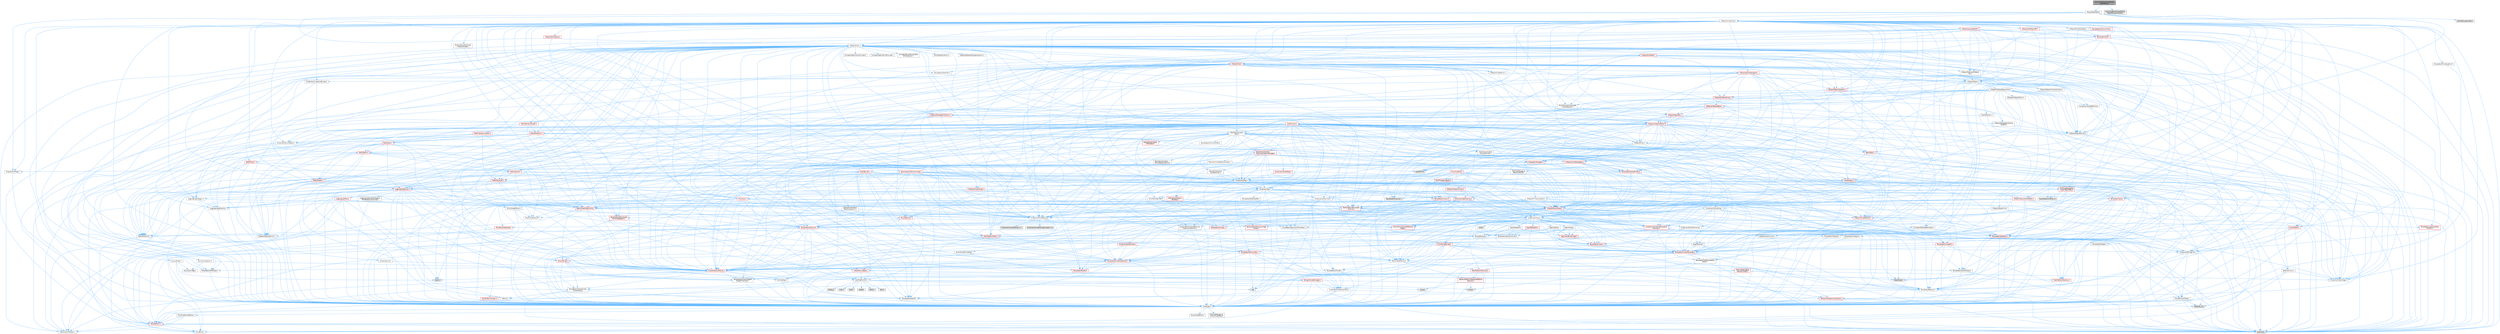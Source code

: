 digraph "CommonGenericInputActionDataTable.h"
{
 // INTERACTIVE_SVG=YES
 // LATEX_PDF_SIZE
  bgcolor="transparent";
  edge [fontname=Helvetica,fontsize=10,labelfontname=Helvetica,labelfontsize=10];
  node [fontname=Helvetica,fontsize=10,shape=box,height=0.2,width=0.4];
  Node1 [id="Node000001",label="CommonGenericInputAction\lDataTable.h",height=0.2,width=0.4,color="gray40", fillcolor="grey60", style="filled", fontcolor="black",tooltip=" "];
  Node1 -> Node2 [id="edge1_Node000001_Node000002",color="steelblue1",style="solid",tooltip=" "];
  Node2 [id="Node000002",label="Engine/DataTable.h",height=0.2,width=0.4,color="grey40", fillcolor="white", style="filled",URL="$d3/dba/DataTable_8h.html",tooltip=" "];
  Node2 -> Node3 [id="edge2_Node000002_Node000003",color="steelblue1",style="solid",tooltip=" "];
  Node3 [id="Node000003",label="UObject/ObjectMacros.h",height=0.2,width=0.4,color="grey40", fillcolor="white", style="filled",URL="$d8/d8d/ObjectMacros_8h.html",tooltip=" "];
  Node3 -> Node4 [id="edge3_Node000003_Node000004",color="steelblue1",style="solid",tooltip=" "];
  Node4 [id="Node000004",label="Misc/EnumClassFlags.h",height=0.2,width=0.4,color="grey40", fillcolor="white", style="filled",URL="$d8/de7/EnumClassFlags_8h.html",tooltip=" "];
  Node3 -> Node5 [id="edge4_Node000003_Node000005",color="steelblue1",style="solid",tooltip=" "];
  Node5 [id="Node000005",label="UObject/Script.h",height=0.2,width=0.4,color="grey40", fillcolor="white", style="filled",URL="$de/dc6/Script_8h.html",tooltip=" "];
  Node5 -> Node6 [id="edge5_Node000005_Node000006",color="steelblue1",style="solid",tooltip=" "];
  Node6 [id="Node000006",label="Delegates/Delegate.h",height=0.2,width=0.4,color="red", fillcolor="#FFF0F0", style="filled",URL="$d4/d80/Delegate_8h.html",tooltip=" "];
  Node6 -> Node7 [id="edge6_Node000006_Node000007",color="steelblue1",style="solid",tooltip=" "];
  Node7 [id="Node000007",label="CoreTypes.h",height=0.2,width=0.4,color="grey40", fillcolor="white", style="filled",URL="$dc/dec/CoreTypes_8h.html",tooltip=" "];
  Node7 -> Node8 [id="edge7_Node000007_Node000008",color="steelblue1",style="solid",tooltip=" "];
  Node8 [id="Node000008",label="HAL/Platform.h",height=0.2,width=0.4,color="red", fillcolor="#FFF0F0", style="filled",URL="$d9/dd0/Platform_8h.html",tooltip=" "];
  Node8 -> Node9 [id="edge8_Node000008_Node000009",color="steelblue1",style="solid",tooltip=" "];
  Node9 [id="Node000009",label="Misc/Build.h",height=0.2,width=0.4,color="grey40", fillcolor="white", style="filled",URL="$d3/dbb/Build_8h.html",tooltip=" "];
  Node8 -> Node11 [id="edge9_Node000008_Node000011",color="steelblue1",style="solid",tooltip=" "];
  Node11 [id="Node000011",label="type_traits",height=0.2,width=0.4,color="grey60", fillcolor="#E0E0E0", style="filled",tooltip=" "];
  Node8 -> Node12 [id="edge10_Node000008_Node000012",color="steelblue1",style="solid",tooltip=" "];
  Node12 [id="Node000012",label="PreprocessorHelpers.h",height=0.2,width=0.4,color="grey40", fillcolor="white", style="filled",URL="$db/ddb/PreprocessorHelpers_8h.html",tooltip=" "];
  Node7 -> Node18 [id="edge11_Node000007_Node000018",color="steelblue1",style="solid",tooltip=" "];
  Node18 [id="Node000018",label="ProfilingDebugging\l/UMemoryDefines.h",height=0.2,width=0.4,color="grey40", fillcolor="white", style="filled",URL="$d2/da2/UMemoryDefines_8h.html",tooltip=" "];
  Node7 -> Node19 [id="edge12_Node000007_Node000019",color="steelblue1",style="solid",tooltip=" "];
  Node19 [id="Node000019",label="Misc/CoreMiscDefines.h",height=0.2,width=0.4,color="grey40", fillcolor="white", style="filled",URL="$da/d38/CoreMiscDefines_8h.html",tooltip=" "];
  Node19 -> Node8 [id="edge13_Node000019_Node000008",color="steelblue1",style="solid",tooltip=" "];
  Node19 -> Node12 [id="edge14_Node000019_Node000012",color="steelblue1",style="solid",tooltip=" "];
  Node7 -> Node20 [id="edge15_Node000007_Node000020",color="steelblue1",style="solid",tooltip=" "];
  Node20 [id="Node000020",label="Misc/CoreDefines.h",height=0.2,width=0.4,color="grey40", fillcolor="white", style="filled",URL="$d3/dd2/CoreDefines_8h.html",tooltip=" "];
  Node6 -> Node21 [id="edge16_Node000006_Node000021",color="steelblue1",style="solid",tooltip=" "];
  Node21 [id="Node000021",label="Misc/AssertionMacros.h",height=0.2,width=0.4,color="red", fillcolor="#FFF0F0", style="filled",URL="$d0/dfa/AssertionMacros_8h.html",tooltip=" "];
  Node21 -> Node7 [id="edge17_Node000021_Node000007",color="steelblue1",style="solid",tooltip=" "];
  Node21 -> Node8 [id="edge18_Node000021_Node000008",color="steelblue1",style="solid",tooltip=" "];
  Node21 -> Node12 [id="edge19_Node000021_Node000012",color="steelblue1",style="solid",tooltip=" "];
  Node21 -> Node57 [id="edge20_Node000021_Node000057",color="steelblue1",style="solid",tooltip=" "];
  Node57 [id="Node000057",label="Templates/EnableIf.h",height=0.2,width=0.4,color="grey40", fillcolor="white", style="filled",URL="$d7/d60/EnableIf_8h.html",tooltip=" "];
  Node57 -> Node7 [id="edge21_Node000057_Node000007",color="steelblue1",style="solid",tooltip=" "];
  Node21 -> Node58 [id="edge22_Node000021_Node000058",color="steelblue1",style="solid",tooltip=" "];
  Node58 [id="Node000058",label="Templates/IsArrayOrRefOf\lTypeByPredicate.h",height=0.2,width=0.4,color="grey40", fillcolor="white", style="filled",URL="$d6/da1/IsArrayOrRefOfTypeByPredicate_8h.html",tooltip=" "];
  Node58 -> Node7 [id="edge23_Node000058_Node000007",color="steelblue1",style="solid",tooltip=" "];
  Node21 -> Node59 [id="edge24_Node000021_Node000059",color="steelblue1",style="solid",tooltip=" "];
  Node59 [id="Node000059",label="Templates/IsValidVariadic\lFunctionArg.h",height=0.2,width=0.4,color="grey40", fillcolor="white", style="filled",URL="$d0/dc8/IsValidVariadicFunctionArg_8h.html",tooltip=" "];
  Node59 -> Node7 [id="edge25_Node000059_Node000007",color="steelblue1",style="solid",tooltip=" "];
  Node59 -> Node60 [id="edge26_Node000059_Node000060",color="steelblue1",style="solid",tooltip=" "];
  Node60 [id="Node000060",label="IsEnum.h",height=0.2,width=0.4,color="grey40", fillcolor="white", style="filled",URL="$d4/de5/IsEnum_8h.html",tooltip=" "];
  Node59 -> Node11 [id="edge27_Node000059_Node000011",color="steelblue1",style="solid",tooltip=" "];
  Node21 -> Node63 [id="edge28_Node000021_Node000063",color="steelblue1",style="solid",tooltip=" "];
  Node63 [id="Node000063",label="Misc/VarArgs.h",height=0.2,width=0.4,color="grey40", fillcolor="white", style="filled",URL="$d5/d6f/VarArgs_8h.html",tooltip=" "];
  Node63 -> Node7 [id="edge29_Node000063_Node000007",color="steelblue1",style="solid",tooltip=" "];
  Node21 -> Node64 [id="edge30_Node000021_Node000064",color="steelblue1",style="solid",tooltip=" "];
  Node64 [id="Node000064",label="String/FormatStringSan.h",height=0.2,width=0.4,color="red", fillcolor="#FFF0F0", style="filled",URL="$d3/d8b/FormatStringSan_8h.html",tooltip=" "];
  Node64 -> Node11 [id="edge31_Node000064_Node000011",color="steelblue1",style="solid",tooltip=" "];
  Node64 -> Node7 [id="edge32_Node000064_Node000007",color="steelblue1",style="solid",tooltip=" "];
  Node64 -> Node65 [id="edge33_Node000064_Node000065",color="steelblue1",style="solid",tooltip=" "];
  Node65 [id="Node000065",label="Templates/Requires.h",height=0.2,width=0.4,color="grey40", fillcolor="white", style="filled",URL="$dc/d96/Requires_8h.html",tooltip=" "];
  Node65 -> Node57 [id="edge34_Node000065_Node000057",color="steelblue1",style="solid",tooltip=" "];
  Node65 -> Node11 [id="edge35_Node000065_Node000011",color="steelblue1",style="solid",tooltip=" "];
  Node64 -> Node59 [id="edge36_Node000064_Node000059",color="steelblue1",style="solid",tooltip=" "];
  Node64 -> Node30 [id="edge37_Node000064_Node000030",color="steelblue1",style="solid",tooltip=" "];
  Node30 [id="Node000030",label="Containers/ContainersFwd.h",height=0.2,width=0.4,color="grey40", fillcolor="white", style="filled",URL="$d4/d0a/ContainersFwd_8h.html",tooltip=" "];
  Node30 -> Node8 [id="edge38_Node000030_Node000008",color="steelblue1",style="solid",tooltip=" "];
  Node30 -> Node7 [id="edge39_Node000030_Node000007",color="steelblue1",style="solid",tooltip=" "];
  Node30 -> Node27 [id="edge40_Node000030_Node000027",color="steelblue1",style="solid",tooltip=" "];
  Node27 [id="Node000027",label="Traits/IsContiguousContainer.h",height=0.2,width=0.4,color="red", fillcolor="#FFF0F0", style="filled",URL="$d5/d3c/IsContiguousContainer_8h.html",tooltip=" "];
  Node27 -> Node7 [id="edge41_Node000027_Node000007",color="steelblue1",style="solid",tooltip=" "];
  Node27 -> Node26 [id="edge42_Node000027_Node000026",color="steelblue1",style="solid",tooltip=" "];
  Node26 [id="Node000026",label="initializer_list",height=0.2,width=0.4,color="grey60", fillcolor="#E0E0E0", style="filled",tooltip=" "];
  Node21 -> Node70 [id="edge43_Node000021_Node000070",color="steelblue1",style="solid",tooltip=" "];
  Node70 [id="Node000070",label="atomic",height=0.2,width=0.4,color="grey60", fillcolor="#E0E0E0", style="filled",tooltip=" "];
  Node6 -> Node71 [id="edge44_Node000006_Node000071",color="steelblue1",style="solid",tooltip=" "];
  Node71 [id="Node000071",label="UObject/NameTypes.h",height=0.2,width=0.4,color="red", fillcolor="#FFF0F0", style="filled",URL="$d6/d35/NameTypes_8h.html",tooltip=" "];
  Node71 -> Node7 [id="edge45_Node000071_Node000007",color="steelblue1",style="solid",tooltip=" "];
  Node71 -> Node21 [id="edge46_Node000071_Node000021",color="steelblue1",style="solid",tooltip=" "];
  Node71 -> Node72 [id="edge47_Node000071_Node000072",color="steelblue1",style="solid",tooltip=" "];
  Node72 [id="Node000072",label="HAL/UnrealMemory.h",height=0.2,width=0.4,color="grey40", fillcolor="white", style="filled",URL="$d9/d96/UnrealMemory_8h.html",tooltip=" "];
  Node72 -> Node7 [id="edge48_Node000072_Node000007",color="steelblue1",style="solid",tooltip=" "];
  Node72 -> Node73 [id="edge49_Node000072_Node000073",color="steelblue1",style="solid",tooltip=" "];
  Node73 [id="Node000073",label="GenericPlatform/GenericPlatform\lMemory.h",height=0.2,width=0.4,color="red", fillcolor="#FFF0F0", style="filled",URL="$dd/d22/GenericPlatformMemory_8h.html",tooltip=" "];
  Node73 -> Node7 [id="edge50_Node000073_Node000007",color="steelblue1",style="solid",tooltip=" "];
  Node73 -> Node43 [id="edge51_Node000073_Node000043",color="steelblue1",style="solid",tooltip=" "];
  Node43 [id="Node000043",label="string.h",height=0.2,width=0.4,color="grey60", fillcolor="#E0E0E0", style="filled",tooltip=" "];
  Node73 -> Node36 [id="edge52_Node000073_Node000036",color="steelblue1",style="solid",tooltip=" "];
  Node36 [id="Node000036",label="wchar.h",height=0.2,width=0.4,color="grey60", fillcolor="#E0E0E0", style="filled",tooltip=" "];
  Node72 -> Node76 [id="edge53_Node000072_Node000076",color="steelblue1",style="solid",tooltip=" "];
  Node76 [id="Node000076",label="HAL/MemoryBase.h",height=0.2,width=0.4,color="red", fillcolor="#FFF0F0", style="filled",URL="$d6/d9f/MemoryBase_8h.html",tooltip=" "];
  Node76 -> Node7 [id="edge54_Node000076_Node000007",color="steelblue1",style="solid",tooltip=" "];
  Node76 -> Node50 [id="edge55_Node000076_Node000050",color="steelblue1",style="solid",tooltip=" "];
  Node50 [id="Node000050",label="HAL/PlatformAtomics.h",height=0.2,width=0.4,color="red", fillcolor="#FFF0F0", style="filled",URL="$d3/d36/PlatformAtomics_8h.html",tooltip=" "];
  Node50 -> Node7 [id="edge56_Node000050_Node000007",color="steelblue1",style="solid",tooltip=" "];
  Node76 -> Node34 [id="edge57_Node000076_Node000034",color="steelblue1",style="solid",tooltip=" "];
  Node34 [id="Node000034",label="HAL/PlatformCrt.h",height=0.2,width=0.4,color="grey40", fillcolor="white", style="filled",URL="$d8/d75/PlatformCrt_8h.html",tooltip=" "];
  Node34 -> Node35 [id="edge58_Node000034_Node000035",color="steelblue1",style="solid",tooltip=" "];
  Node35 [id="Node000035",label="new",height=0.2,width=0.4,color="grey60", fillcolor="#E0E0E0", style="filled",tooltip=" "];
  Node34 -> Node36 [id="edge59_Node000034_Node000036",color="steelblue1",style="solid",tooltip=" "];
  Node34 -> Node37 [id="edge60_Node000034_Node000037",color="steelblue1",style="solid",tooltip=" "];
  Node37 [id="Node000037",label="stddef.h",height=0.2,width=0.4,color="grey60", fillcolor="#E0E0E0", style="filled",tooltip=" "];
  Node34 -> Node38 [id="edge61_Node000034_Node000038",color="steelblue1",style="solid",tooltip=" "];
  Node38 [id="Node000038",label="stdlib.h",height=0.2,width=0.4,color="grey60", fillcolor="#E0E0E0", style="filled",tooltip=" "];
  Node34 -> Node39 [id="edge62_Node000034_Node000039",color="steelblue1",style="solid",tooltip=" "];
  Node39 [id="Node000039",label="stdio.h",height=0.2,width=0.4,color="grey60", fillcolor="#E0E0E0", style="filled",tooltip=" "];
  Node34 -> Node40 [id="edge63_Node000034_Node000040",color="steelblue1",style="solid",tooltip=" "];
  Node40 [id="Node000040",label="stdarg.h",height=0.2,width=0.4,color="grey60", fillcolor="#E0E0E0", style="filled",tooltip=" "];
  Node34 -> Node41 [id="edge64_Node000034_Node000041",color="steelblue1",style="solid",tooltip=" "];
  Node41 [id="Node000041",label="math.h",height=0.2,width=0.4,color="grey60", fillcolor="#E0E0E0", style="filled",tooltip=" "];
  Node34 -> Node42 [id="edge65_Node000034_Node000042",color="steelblue1",style="solid",tooltip=" "];
  Node42 [id="Node000042",label="float.h",height=0.2,width=0.4,color="grey60", fillcolor="#E0E0E0", style="filled",tooltip=" "];
  Node34 -> Node43 [id="edge66_Node000034_Node000043",color="steelblue1",style="solid",tooltip=" "];
  Node72 -> Node89 [id="edge67_Node000072_Node000089",color="steelblue1",style="solid",tooltip=" "];
  Node89 [id="Node000089",label="HAL/PlatformMemory.h",height=0.2,width=0.4,color="red", fillcolor="#FFF0F0", style="filled",URL="$de/d68/PlatformMemory_8h.html",tooltip=" "];
  Node89 -> Node7 [id="edge68_Node000089_Node000007",color="steelblue1",style="solid",tooltip=" "];
  Node89 -> Node73 [id="edge69_Node000089_Node000073",color="steelblue1",style="solid",tooltip=" "];
  Node72 -> Node91 [id="edge70_Node000072_Node000091",color="steelblue1",style="solid",tooltip=" "];
  Node91 [id="Node000091",label="ProfilingDebugging\l/MemoryTrace.h",height=0.2,width=0.4,color="red", fillcolor="#FFF0F0", style="filled",URL="$da/dd7/MemoryTrace_8h.html",tooltip=" "];
  Node91 -> Node8 [id="edge71_Node000091_Node000008",color="steelblue1",style="solid",tooltip=" "];
  Node91 -> Node4 [id="edge72_Node000091_Node000004",color="steelblue1",style="solid",tooltip=" "];
  Node91 -> Node56 [id="edge73_Node000091_Node000056",color="steelblue1",style="solid",tooltip=" "];
  Node56 [id="Node000056",label="Trace/Trace.h",height=0.2,width=0.4,color="grey60", fillcolor="#E0E0E0", style="filled",tooltip=" "];
  Node72 -> Node92 [id="edge74_Node000072_Node000092",color="steelblue1",style="solid",tooltip=" "];
  Node92 [id="Node000092",label="Templates/IsPointer.h",height=0.2,width=0.4,color="grey40", fillcolor="white", style="filled",URL="$d7/d05/IsPointer_8h.html",tooltip=" "];
  Node92 -> Node7 [id="edge75_Node000092_Node000007",color="steelblue1",style="solid",tooltip=" "];
  Node71 -> Node93 [id="edge76_Node000071_Node000093",color="steelblue1",style="solid",tooltip=" "];
  Node93 [id="Node000093",label="Templates/UnrealTypeTraits.h",height=0.2,width=0.4,color="red", fillcolor="#FFF0F0", style="filled",URL="$d2/d2d/UnrealTypeTraits_8h.html",tooltip=" "];
  Node93 -> Node7 [id="edge77_Node000093_Node000007",color="steelblue1",style="solid",tooltip=" "];
  Node93 -> Node92 [id="edge78_Node000093_Node000092",color="steelblue1",style="solid",tooltip=" "];
  Node93 -> Node21 [id="edge79_Node000093_Node000021",color="steelblue1",style="solid",tooltip=" "];
  Node93 -> Node57 [id="edge80_Node000093_Node000057",color="steelblue1",style="solid",tooltip=" "];
  Node93 -> Node60 [id="edge81_Node000093_Node000060",color="steelblue1",style="solid",tooltip=" "];
  Node93 -> Node95 [id="edge82_Node000093_Node000095",color="steelblue1",style="solid",tooltip=" "];
  Node95 [id="Node000095",label="Templates/Models.h",height=0.2,width=0.4,color="red", fillcolor="#FFF0F0", style="filled",URL="$d3/d0c/Models_8h.html",tooltip=" "];
  Node93 -> Node96 [id="edge83_Node000093_Node000096",color="steelblue1",style="solid",tooltip=" "];
  Node96 [id="Node000096",label="Templates/IsPODType.h",height=0.2,width=0.4,color="grey40", fillcolor="white", style="filled",URL="$d7/db1/IsPODType_8h.html",tooltip=" "];
  Node96 -> Node7 [id="edge84_Node000096_Node000007",color="steelblue1",style="solid",tooltip=" "];
  Node93 -> Node97 [id="edge85_Node000093_Node000097",color="steelblue1",style="solid",tooltip=" "];
  Node97 [id="Node000097",label="Templates/IsUECoreType.h",height=0.2,width=0.4,color="grey40", fillcolor="white", style="filled",URL="$d1/db8/IsUECoreType_8h.html",tooltip=" "];
  Node97 -> Node7 [id="edge86_Node000097_Node000007",color="steelblue1",style="solid",tooltip=" "];
  Node97 -> Node11 [id="edge87_Node000097_Node000011",color="steelblue1",style="solid",tooltip=" "];
  Node71 -> Node98 [id="edge88_Node000071_Node000098",color="steelblue1",style="solid",tooltip=" "];
  Node98 [id="Node000098",label="Templates/UnrealTemplate.h",height=0.2,width=0.4,color="red", fillcolor="#FFF0F0", style="filled",URL="$d4/d24/UnrealTemplate_8h.html",tooltip=" "];
  Node98 -> Node7 [id="edge89_Node000098_Node000007",color="steelblue1",style="solid",tooltip=" "];
  Node98 -> Node92 [id="edge90_Node000098_Node000092",color="steelblue1",style="solid",tooltip=" "];
  Node98 -> Node72 [id="edge91_Node000098_Node000072",color="steelblue1",style="solid",tooltip=" "];
  Node98 -> Node93 [id="edge92_Node000098_Node000093",color="steelblue1",style="solid",tooltip=" "];
  Node98 -> Node65 [id="edge93_Node000098_Node000065",color="steelblue1",style="solid",tooltip=" "];
  Node98 -> Node102 [id="edge94_Node000098_Node000102",color="steelblue1",style="solid",tooltip=" "];
  Node102 [id="Node000102",label="Templates/TypeCompatible\lBytes.h",height=0.2,width=0.4,color="grey40", fillcolor="white", style="filled",URL="$df/d0a/TypeCompatibleBytes_8h.html",tooltip=" "];
  Node102 -> Node7 [id="edge95_Node000102_Node000007",color="steelblue1",style="solid",tooltip=" "];
  Node102 -> Node43 [id="edge96_Node000102_Node000043",color="steelblue1",style="solid",tooltip=" "];
  Node102 -> Node35 [id="edge97_Node000102_Node000035",color="steelblue1",style="solid",tooltip=" "];
  Node102 -> Node11 [id="edge98_Node000102_Node000011",color="steelblue1",style="solid",tooltip=" "];
  Node98 -> Node27 [id="edge99_Node000098_Node000027",color="steelblue1",style="solid",tooltip=" "];
  Node98 -> Node11 [id="edge100_Node000098_Node000011",color="steelblue1",style="solid",tooltip=" "];
  Node71 -> Node104 [id="edge101_Node000071_Node000104",color="steelblue1",style="solid",tooltip=" "];
  Node104 [id="Node000104",label="Containers/UnrealString.h",height=0.2,width=0.4,color="grey40", fillcolor="white", style="filled",URL="$d5/dba/UnrealString_8h.html",tooltip=" "];
  Node104 -> Node105 [id="edge102_Node000104_Node000105",color="steelblue1",style="solid",tooltip=" "];
  Node105 [id="Node000105",label="Containers/UnrealStringIncludes.h.inl",height=0.2,width=0.4,color="grey60", fillcolor="#E0E0E0", style="filled",tooltip=" "];
  Node104 -> Node106 [id="edge103_Node000104_Node000106",color="steelblue1",style="solid",tooltip=" "];
  Node106 [id="Node000106",label="Containers/UnrealString.h.inl",height=0.2,width=0.4,color="grey60", fillcolor="#E0E0E0", style="filled",tooltip=" "];
  Node104 -> Node107 [id="edge104_Node000104_Node000107",color="steelblue1",style="solid",tooltip=" "];
  Node107 [id="Node000107",label="Misc/StringFormatArg.h",height=0.2,width=0.4,color="grey40", fillcolor="white", style="filled",URL="$d2/d16/StringFormatArg_8h.html",tooltip=" "];
  Node107 -> Node30 [id="edge105_Node000107_Node000030",color="steelblue1",style="solid",tooltip=" "];
  Node71 -> Node108 [id="edge106_Node000071_Node000108",color="steelblue1",style="solid",tooltip=" "];
  Node108 [id="Node000108",label="HAL/CriticalSection.h",height=0.2,width=0.4,color="grey40", fillcolor="white", style="filled",URL="$d6/d90/CriticalSection_8h.html",tooltip=" "];
  Node108 -> Node109 [id="edge107_Node000108_Node000109",color="steelblue1",style="solid",tooltip=" "];
  Node109 [id="Node000109",label="HAL/PlatformMutex.h",height=0.2,width=0.4,color="red", fillcolor="#FFF0F0", style="filled",URL="$d9/d0b/PlatformMutex_8h.html",tooltip=" "];
  Node109 -> Node7 [id="edge108_Node000109_Node000007",color="steelblue1",style="solid",tooltip=" "];
  Node71 -> Node24 [id="edge109_Node000071_Node000024",color="steelblue1",style="solid",tooltip=" "];
  Node24 [id="Node000024",label="Containers/StringFwd.h",height=0.2,width=0.4,color="grey40", fillcolor="white", style="filled",URL="$df/d37/StringFwd_8h.html",tooltip=" "];
  Node24 -> Node7 [id="edge110_Node000024_Node000007",color="steelblue1",style="solid",tooltip=" "];
  Node24 -> Node25 [id="edge111_Node000024_Node000025",color="steelblue1",style="solid",tooltip=" "];
  Node25 [id="Node000025",label="Traits/ElementType.h",height=0.2,width=0.4,color="grey40", fillcolor="white", style="filled",URL="$d5/d4f/ElementType_8h.html",tooltip=" "];
  Node25 -> Node8 [id="edge112_Node000025_Node000008",color="steelblue1",style="solid",tooltip=" "];
  Node25 -> Node26 [id="edge113_Node000025_Node000026",color="steelblue1",style="solid",tooltip=" "];
  Node25 -> Node11 [id="edge114_Node000025_Node000011",color="steelblue1",style="solid",tooltip=" "];
  Node24 -> Node27 [id="edge115_Node000024_Node000027",color="steelblue1",style="solid",tooltip=" "];
  Node71 -> Node176 [id="edge116_Node000071_Node000176",color="steelblue1",style="solid",tooltip=" "];
  Node176 [id="Node000176",label="UObject/UnrealNames.h",height=0.2,width=0.4,color="red", fillcolor="#FFF0F0", style="filled",URL="$d8/db1/UnrealNames_8h.html",tooltip=" "];
  Node176 -> Node7 [id="edge117_Node000176_Node000007",color="steelblue1",style="solid",tooltip=" "];
  Node71 -> Node125 [id="edge118_Node000071_Node000125",color="steelblue1",style="solid",tooltip=" "];
  Node125 [id="Node000125",label="Misc/IntrusiveUnsetOptional\lState.h",height=0.2,width=0.4,color="red", fillcolor="#FFF0F0", style="filled",URL="$d2/d0a/IntrusiveUnsetOptionalState_8h.html",tooltip=" "];
  Node71 -> Node178 [id="edge119_Node000071_Node000178",color="steelblue1",style="solid",tooltip=" "];
  Node178 [id="Node000178",label="Misc/StringBuilder.h",height=0.2,width=0.4,color="red", fillcolor="#FFF0F0", style="filled",URL="$d4/d52/StringBuilder_8h.html",tooltip=" "];
  Node178 -> Node24 [id="edge120_Node000178_Node000024",color="steelblue1",style="solid",tooltip=" "];
  Node178 -> Node7 [id="edge121_Node000178_Node000007",color="steelblue1",style="solid",tooltip=" "];
  Node178 -> Node72 [id="edge122_Node000178_Node000072",color="steelblue1",style="solid",tooltip=" "];
  Node178 -> Node21 [id="edge123_Node000178_Node000021",color="steelblue1",style="solid",tooltip=" "];
  Node178 -> Node148 [id="edge124_Node000178_Node000148",color="steelblue1",style="solid",tooltip=" "];
  Node148 [id="Node000148",label="Misc/CString.h",height=0.2,width=0.4,color="red", fillcolor="#FFF0F0", style="filled",URL="$d2/d49/CString_8h.html",tooltip=" "];
  Node148 -> Node7 [id="edge125_Node000148_Node000007",color="steelblue1",style="solid",tooltip=" "];
  Node148 -> Node34 [id="edge126_Node000148_Node000034",color="steelblue1",style="solid",tooltip=" "];
  Node148 -> Node21 [id="edge127_Node000148_Node000021",color="steelblue1",style="solid",tooltip=" "];
  Node148 -> Node63 [id="edge128_Node000148_Node000063",color="steelblue1",style="solid",tooltip=" "];
  Node148 -> Node58 [id="edge129_Node000148_Node000058",color="steelblue1",style="solid",tooltip=" "];
  Node148 -> Node59 [id="edge130_Node000148_Node000059",color="steelblue1",style="solid",tooltip=" "];
  Node178 -> Node57 [id="edge131_Node000178_Node000057",color="steelblue1",style="solid",tooltip=" "];
  Node178 -> Node58 [id="edge132_Node000178_Node000058",color="steelblue1",style="solid",tooltip=" "];
  Node178 -> Node59 [id="edge133_Node000178_Node000059",color="steelblue1",style="solid",tooltip=" "];
  Node178 -> Node65 [id="edge134_Node000178_Node000065",color="steelblue1",style="solid",tooltip=" "];
  Node178 -> Node98 [id="edge135_Node000178_Node000098",color="steelblue1",style="solid",tooltip=" "];
  Node178 -> Node93 [id="edge136_Node000178_Node000093",color="steelblue1",style="solid",tooltip=" "];
  Node178 -> Node27 [id="edge137_Node000178_Node000027",color="steelblue1",style="solid",tooltip=" "];
  Node178 -> Node11 [id="edge138_Node000178_Node000011",color="steelblue1",style="solid",tooltip=" "];
  Node71 -> Node56 [id="edge139_Node000071_Node000056",color="steelblue1",style="solid",tooltip=" "];
  Node6 -> Node184 [id="edge140_Node000006_Node000184",color="steelblue1",style="solid",tooltip=" "];
  Node184 [id="Node000184",label="Templates/SharedPointer.h",height=0.2,width=0.4,color="red", fillcolor="#FFF0F0", style="filled",URL="$d2/d17/SharedPointer_8h.html",tooltip=" "];
  Node184 -> Node7 [id="edge141_Node000184_Node000007",color="steelblue1",style="solid",tooltip=" "];
  Node184 -> Node125 [id="edge142_Node000184_Node000125",color="steelblue1",style="solid",tooltip=" "];
  Node184 -> Node21 [id="edge143_Node000184_Node000021",color="steelblue1",style="solid",tooltip=" "];
  Node184 -> Node72 [id="edge144_Node000184_Node000072",color="steelblue1",style="solid",tooltip=" "];
  Node184 -> Node124 [id="edge145_Node000184_Node000124",color="steelblue1",style="solid",tooltip=" "];
  Node124 [id="Node000124",label="Containers/Array.h",height=0.2,width=0.4,color="grey40", fillcolor="white", style="filled",URL="$df/dd0/Array_8h.html",tooltip=" "];
  Node124 -> Node7 [id="edge146_Node000124_Node000007",color="steelblue1",style="solid",tooltip=" "];
  Node124 -> Node21 [id="edge147_Node000124_Node000021",color="steelblue1",style="solid",tooltip=" "];
  Node124 -> Node125 [id="edge148_Node000124_Node000125",color="steelblue1",style="solid",tooltip=" "];
  Node124 -> Node127 [id="edge149_Node000124_Node000127",color="steelblue1",style="solid",tooltip=" "];
  Node127 [id="Node000127",label="Misc/ReverseIterate.h",height=0.2,width=0.4,color="red", fillcolor="#FFF0F0", style="filled",URL="$db/de3/ReverseIterate_8h.html",tooltip=" "];
  Node127 -> Node8 [id="edge150_Node000127_Node000008",color="steelblue1",style="solid",tooltip=" "];
  Node124 -> Node72 [id="edge151_Node000124_Node000072",color="steelblue1",style="solid",tooltip=" "];
  Node124 -> Node93 [id="edge152_Node000124_Node000093",color="steelblue1",style="solid",tooltip=" "];
  Node124 -> Node98 [id="edge153_Node000124_Node000098",color="steelblue1",style="solid",tooltip=" "];
  Node124 -> Node129 [id="edge154_Node000124_Node000129",color="steelblue1",style="solid",tooltip=" "];
  Node129 [id="Node000129",label="Containers/AllowShrinking.h",height=0.2,width=0.4,color="grey40", fillcolor="white", style="filled",URL="$d7/d1a/AllowShrinking_8h.html",tooltip=" "];
  Node129 -> Node7 [id="edge155_Node000129_Node000007",color="steelblue1",style="solid",tooltip=" "];
  Node124 -> Node112 [id="edge156_Node000124_Node000112",color="steelblue1",style="solid",tooltip=" "];
  Node112 [id="Node000112",label="Containers/ContainerAllocation\lPolicies.h",height=0.2,width=0.4,color="red", fillcolor="#FFF0F0", style="filled",URL="$d7/dff/ContainerAllocationPolicies_8h.html",tooltip=" "];
  Node112 -> Node7 [id="edge157_Node000112_Node000007",color="steelblue1",style="solid",tooltip=" "];
  Node112 -> Node112 [id="edge158_Node000112_Node000112",color="steelblue1",style="solid",tooltip=" "];
  Node112 -> Node114 [id="edge159_Node000112_Node000114",color="steelblue1",style="solid",tooltip=" "];
  Node114 [id="Node000114",label="HAL/PlatformMath.h",height=0.2,width=0.4,color="red", fillcolor="#FFF0F0", style="filled",URL="$dc/d53/PlatformMath_8h.html",tooltip=" "];
  Node114 -> Node7 [id="edge160_Node000114_Node000007",color="steelblue1",style="solid",tooltip=" "];
  Node112 -> Node72 [id="edge161_Node000112_Node000072",color="steelblue1",style="solid",tooltip=" "];
  Node112 -> Node44 [id="edge162_Node000112_Node000044",color="steelblue1",style="solid",tooltip=" "];
  Node44 [id="Node000044",label="Math/NumericLimits.h",height=0.2,width=0.4,color="grey40", fillcolor="white", style="filled",URL="$df/d1b/NumericLimits_8h.html",tooltip=" "];
  Node44 -> Node7 [id="edge163_Node000044_Node000007",color="steelblue1",style="solid",tooltip=" "];
  Node112 -> Node21 [id="edge164_Node000112_Node000021",color="steelblue1",style="solid",tooltip=" "];
  Node112 -> Node123 [id="edge165_Node000112_Node000123",color="steelblue1",style="solid",tooltip=" "];
  Node123 [id="Node000123",label="Templates/MemoryOps.h",height=0.2,width=0.4,color="red", fillcolor="#FFF0F0", style="filled",URL="$db/dea/MemoryOps_8h.html",tooltip=" "];
  Node123 -> Node7 [id="edge166_Node000123_Node000007",color="steelblue1",style="solid",tooltip=" "];
  Node123 -> Node72 [id="edge167_Node000123_Node000072",color="steelblue1",style="solid",tooltip=" "];
  Node123 -> Node65 [id="edge168_Node000123_Node000065",color="steelblue1",style="solid",tooltip=" "];
  Node123 -> Node93 [id="edge169_Node000123_Node000093",color="steelblue1",style="solid",tooltip=" "];
  Node123 -> Node35 [id="edge170_Node000123_Node000035",color="steelblue1",style="solid",tooltip=" "];
  Node123 -> Node11 [id="edge171_Node000123_Node000011",color="steelblue1",style="solid",tooltip=" "];
  Node112 -> Node102 [id="edge172_Node000112_Node000102",color="steelblue1",style="solid",tooltip=" "];
  Node112 -> Node11 [id="edge173_Node000112_Node000011",color="steelblue1",style="solid",tooltip=" "];
  Node124 -> Node130 [id="edge174_Node000124_Node000130",color="steelblue1",style="solid",tooltip=" "];
  Node130 [id="Node000130",label="Containers/ContainerElement\lTypeCompatibility.h",height=0.2,width=0.4,color="grey40", fillcolor="white", style="filled",URL="$df/ddf/ContainerElementTypeCompatibility_8h.html",tooltip=" "];
  Node130 -> Node7 [id="edge175_Node000130_Node000007",color="steelblue1",style="solid",tooltip=" "];
  Node130 -> Node93 [id="edge176_Node000130_Node000093",color="steelblue1",style="solid",tooltip=" "];
  Node124 -> Node131 [id="edge177_Node000124_Node000131",color="steelblue1",style="solid",tooltip=" "];
  Node131 [id="Node000131",label="Serialization/Archive.h",height=0.2,width=0.4,color="red", fillcolor="#FFF0F0", style="filled",URL="$d7/d3b/Archive_8h.html",tooltip=" "];
  Node131 -> Node7 [id="edge178_Node000131_Node000007",color="steelblue1",style="solid",tooltip=" "];
  Node131 -> Node31 [id="edge179_Node000131_Node000031",color="steelblue1",style="solid",tooltip=" "];
  Node31 [id="Node000031",label="Math/MathFwd.h",height=0.2,width=0.4,color="grey40", fillcolor="white", style="filled",URL="$d2/d10/MathFwd_8h.html",tooltip=" "];
  Node31 -> Node8 [id="edge180_Node000031_Node000008",color="steelblue1",style="solid",tooltip=" "];
  Node131 -> Node21 [id="edge181_Node000131_Node000021",color="steelblue1",style="solid",tooltip=" "];
  Node131 -> Node9 [id="edge182_Node000131_Node000009",color="steelblue1",style="solid",tooltip=" "];
  Node131 -> Node63 [id="edge183_Node000131_Node000063",color="steelblue1",style="solid",tooltip=" "];
  Node131 -> Node57 [id="edge184_Node000131_Node000057",color="steelblue1",style="solid",tooltip=" "];
  Node131 -> Node58 [id="edge185_Node000131_Node000058",color="steelblue1",style="solid",tooltip=" "];
  Node131 -> Node119 [id="edge186_Node000131_Node000119",color="steelblue1",style="solid",tooltip=" "];
  Node119 [id="Node000119",label="Templates/IsSigned.h",height=0.2,width=0.4,color="grey40", fillcolor="white", style="filled",URL="$d8/dd8/IsSigned_8h.html",tooltip=" "];
  Node119 -> Node7 [id="edge187_Node000119_Node000007",color="steelblue1",style="solid",tooltip=" "];
  Node131 -> Node59 [id="edge188_Node000131_Node000059",color="steelblue1",style="solid",tooltip=" "];
  Node131 -> Node98 [id="edge189_Node000131_Node000098",color="steelblue1",style="solid",tooltip=" "];
  Node131 -> Node140 [id="edge190_Node000131_Node000140",color="steelblue1",style="solid",tooltip=" "];
  Node140 [id="Node000140",label="UObject/ObjectVersion.h",height=0.2,width=0.4,color="grey40", fillcolor="white", style="filled",URL="$da/d63/ObjectVersion_8h.html",tooltip=" "];
  Node140 -> Node7 [id="edge191_Node000140_Node000007",color="steelblue1",style="solid",tooltip=" "];
  Node124 -> Node141 [id="edge192_Node000124_Node000141",color="steelblue1",style="solid",tooltip=" "];
  Node141 [id="Node000141",label="Serialization/MemoryImage\lWriter.h",height=0.2,width=0.4,color="red", fillcolor="#FFF0F0", style="filled",URL="$d0/d08/MemoryImageWriter_8h.html",tooltip=" "];
  Node141 -> Node7 [id="edge193_Node000141_Node000007",color="steelblue1",style="solid",tooltip=" "];
  Node124 -> Node155 [id="edge194_Node000124_Node000155",color="steelblue1",style="solid",tooltip=" "];
  Node155 [id="Node000155",label="Algo/Heapify.h",height=0.2,width=0.4,color="grey40", fillcolor="white", style="filled",URL="$d0/d2a/Heapify_8h.html",tooltip=" "];
  Node155 -> Node156 [id="edge195_Node000155_Node000156",color="steelblue1",style="solid",tooltip=" "];
  Node156 [id="Node000156",label="Algo/Impl/BinaryHeap.h",height=0.2,width=0.4,color="red", fillcolor="#FFF0F0", style="filled",URL="$d7/da3/Algo_2Impl_2BinaryHeap_8h.html",tooltip=" "];
  Node156 -> Node157 [id="edge196_Node000156_Node000157",color="steelblue1",style="solid",tooltip=" "];
  Node157 [id="Node000157",label="Templates/Invoke.h",height=0.2,width=0.4,color="red", fillcolor="#FFF0F0", style="filled",URL="$d7/deb/Invoke_8h.html",tooltip=" "];
  Node157 -> Node7 [id="edge197_Node000157_Node000007",color="steelblue1",style="solid",tooltip=" "];
  Node157 -> Node98 [id="edge198_Node000157_Node000098",color="steelblue1",style="solid",tooltip=" "];
  Node157 -> Node11 [id="edge199_Node000157_Node000011",color="steelblue1",style="solid",tooltip=" "];
  Node156 -> Node11 [id="edge200_Node000156_Node000011",color="steelblue1",style="solid",tooltip=" "];
  Node155 -> Node161 [id="edge201_Node000155_Node000161",color="steelblue1",style="solid",tooltip=" "];
  Node161 [id="Node000161",label="Templates/IdentityFunctor.h",height=0.2,width=0.4,color="grey40", fillcolor="white", style="filled",URL="$d7/d2e/IdentityFunctor_8h.html",tooltip=" "];
  Node161 -> Node8 [id="edge202_Node000161_Node000008",color="steelblue1",style="solid",tooltip=" "];
  Node155 -> Node157 [id="edge203_Node000155_Node000157",color="steelblue1",style="solid",tooltip=" "];
  Node155 -> Node162 [id="edge204_Node000155_Node000162",color="steelblue1",style="solid",tooltip=" "];
  Node162 [id="Node000162",label="Templates/Less.h",height=0.2,width=0.4,color="grey40", fillcolor="white", style="filled",URL="$de/dc8/Less_8h.html",tooltip=" "];
  Node162 -> Node7 [id="edge205_Node000162_Node000007",color="steelblue1",style="solid",tooltip=" "];
  Node162 -> Node98 [id="edge206_Node000162_Node000098",color="steelblue1",style="solid",tooltip=" "];
  Node155 -> Node98 [id="edge207_Node000155_Node000098",color="steelblue1",style="solid",tooltip=" "];
  Node124 -> Node163 [id="edge208_Node000124_Node000163",color="steelblue1",style="solid",tooltip=" "];
  Node163 [id="Node000163",label="Algo/HeapSort.h",height=0.2,width=0.4,color="grey40", fillcolor="white", style="filled",URL="$d3/d92/HeapSort_8h.html",tooltip=" "];
  Node163 -> Node156 [id="edge209_Node000163_Node000156",color="steelblue1",style="solid",tooltip=" "];
  Node163 -> Node161 [id="edge210_Node000163_Node000161",color="steelblue1",style="solid",tooltip=" "];
  Node163 -> Node162 [id="edge211_Node000163_Node000162",color="steelblue1",style="solid",tooltip=" "];
  Node163 -> Node98 [id="edge212_Node000163_Node000098",color="steelblue1",style="solid",tooltip=" "];
  Node124 -> Node164 [id="edge213_Node000124_Node000164",color="steelblue1",style="solid",tooltip=" "];
  Node164 [id="Node000164",label="Algo/IsHeap.h",height=0.2,width=0.4,color="grey40", fillcolor="white", style="filled",URL="$de/d32/IsHeap_8h.html",tooltip=" "];
  Node164 -> Node156 [id="edge214_Node000164_Node000156",color="steelblue1",style="solid",tooltip=" "];
  Node164 -> Node161 [id="edge215_Node000164_Node000161",color="steelblue1",style="solid",tooltip=" "];
  Node164 -> Node157 [id="edge216_Node000164_Node000157",color="steelblue1",style="solid",tooltip=" "];
  Node164 -> Node162 [id="edge217_Node000164_Node000162",color="steelblue1",style="solid",tooltip=" "];
  Node164 -> Node98 [id="edge218_Node000164_Node000098",color="steelblue1",style="solid",tooltip=" "];
  Node124 -> Node156 [id="edge219_Node000124_Node000156",color="steelblue1",style="solid",tooltip=" "];
  Node124 -> Node165 [id="edge220_Node000124_Node000165",color="steelblue1",style="solid",tooltip=" "];
  Node165 [id="Node000165",label="Algo/StableSort.h",height=0.2,width=0.4,color="red", fillcolor="#FFF0F0", style="filled",URL="$d7/d3c/StableSort_8h.html",tooltip=" "];
  Node165 -> Node161 [id="edge221_Node000165_Node000161",color="steelblue1",style="solid",tooltip=" "];
  Node165 -> Node157 [id="edge222_Node000165_Node000157",color="steelblue1",style="solid",tooltip=" "];
  Node165 -> Node162 [id="edge223_Node000165_Node000162",color="steelblue1",style="solid",tooltip=" "];
  Node165 -> Node98 [id="edge224_Node000165_Node000098",color="steelblue1",style="solid",tooltip=" "];
  Node124 -> Node168 [id="edge225_Node000124_Node000168",color="steelblue1",style="solid",tooltip=" "];
  Node168 [id="Node000168",label="Concepts/GetTypeHashable.h",height=0.2,width=0.4,color="grey40", fillcolor="white", style="filled",URL="$d3/da2/GetTypeHashable_8h.html",tooltip=" "];
  Node168 -> Node7 [id="edge226_Node000168_Node000007",color="steelblue1",style="solid",tooltip=" "];
  Node168 -> Node146 [id="edge227_Node000168_Node000146",color="steelblue1",style="solid",tooltip=" "];
  Node146 [id="Node000146",label="Templates/TypeHash.h",height=0.2,width=0.4,color="red", fillcolor="#FFF0F0", style="filled",URL="$d1/d62/TypeHash_8h.html",tooltip=" "];
  Node146 -> Node7 [id="edge228_Node000146_Node000007",color="steelblue1",style="solid",tooltip=" "];
  Node146 -> Node65 [id="edge229_Node000146_Node000065",color="steelblue1",style="solid",tooltip=" "];
  Node146 -> Node11 [id="edge230_Node000146_Node000011",color="steelblue1",style="solid",tooltip=" "];
  Node124 -> Node161 [id="edge231_Node000124_Node000161",color="steelblue1",style="solid",tooltip=" "];
  Node124 -> Node157 [id="edge232_Node000124_Node000157",color="steelblue1",style="solid",tooltip=" "];
  Node124 -> Node162 [id="edge233_Node000124_Node000162",color="steelblue1",style="solid",tooltip=" "];
  Node124 -> Node169 [id="edge234_Node000124_Node000169",color="steelblue1",style="solid",tooltip=" "];
  Node169 [id="Node000169",label="Templates/LosesQualifiers\lFromTo.h",height=0.2,width=0.4,color="red", fillcolor="#FFF0F0", style="filled",URL="$d2/db3/LosesQualifiersFromTo_8h.html",tooltip=" "];
  Node169 -> Node11 [id="edge235_Node000169_Node000011",color="steelblue1",style="solid",tooltip=" "];
  Node124 -> Node65 [id="edge236_Node000124_Node000065",color="steelblue1",style="solid",tooltip=" "];
  Node124 -> Node170 [id="edge237_Node000124_Node000170",color="steelblue1",style="solid",tooltip=" "];
  Node170 [id="Node000170",label="Templates/Sorting.h",height=0.2,width=0.4,color="red", fillcolor="#FFF0F0", style="filled",URL="$d3/d9e/Sorting_8h.html",tooltip=" "];
  Node170 -> Node7 [id="edge238_Node000170_Node000007",color="steelblue1",style="solid",tooltip=" "];
  Node170 -> Node114 [id="edge239_Node000170_Node000114",color="steelblue1",style="solid",tooltip=" "];
  Node170 -> Node162 [id="edge240_Node000170_Node000162",color="steelblue1",style="solid",tooltip=" "];
  Node124 -> Node174 [id="edge241_Node000124_Node000174",color="steelblue1",style="solid",tooltip=" "];
  Node174 [id="Node000174",label="Templates/AlignmentTemplates.h",height=0.2,width=0.4,color="grey40", fillcolor="white", style="filled",URL="$dd/d32/AlignmentTemplates_8h.html",tooltip=" "];
  Node174 -> Node7 [id="edge242_Node000174_Node000007",color="steelblue1",style="solid",tooltip=" "];
  Node174 -> Node83 [id="edge243_Node000174_Node000083",color="steelblue1",style="solid",tooltip=" "];
  Node83 [id="Node000083",label="Templates/IsIntegral.h",height=0.2,width=0.4,color="grey40", fillcolor="white", style="filled",URL="$da/d64/IsIntegral_8h.html",tooltip=" "];
  Node83 -> Node7 [id="edge244_Node000083_Node000007",color="steelblue1",style="solid",tooltip=" "];
  Node174 -> Node92 [id="edge245_Node000174_Node000092",color="steelblue1",style="solid",tooltip=" "];
  Node124 -> Node25 [id="edge246_Node000124_Node000025",color="steelblue1",style="solid",tooltip=" "];
  Node124 -> Node120 [id="edge247_Node000124_Node000120",color="steelblue1",style="solid",tooltip=" "];
  Node120 [id="Node000120",label="limits",height=0.2,width=0.4,color="grey60", fillcolor="#E0E0E0", style="filled",tooltip=" "];
  Node124 -> Node11 [id="edge248_Node000124_Node000011",color="steelblue1",style="solid",tooltip=" "];
  Node184 -> Node186 [id="edge249_Node000184_Node000186",color="steelblue1",style="solid",tooltip=" "];
  Node186 [id="Node000186",label="Containers/Map.h",height=0.2,width=0.4,color="grey40", fillcolor="white", style="filled",URL="$df/d79/Map_8h.html",tooltip=" "];
  Node186 -> Node7 [id="edge250_Node000186_Node000007",color="steelblue1",style="solid",tooltip=" "];
  Node186 -> Node187 [id="edge251_Node000186_Node000187",color="steelblue1",style="solid",tooltip=" "];
  Node187 [id="Node000187",label="Algo/Reverse.h",height=0.2,width=0.4,color="grey40", fillcolor="white", style="filled",URL="$d5/d93/Reverse_8h.html",tooltip=" "];
  Node187 -> Node7 [id="edge252_Node000187_Node000007",color="steelblue1",style="solid",tooltip=" "];
  Node187 -> Node98 [id="edge253_Node000187_Node000098",color="steelblue1",style="solid",tooltip=" "];
  Node186 -> Node130 [id="edge254_Node000186_Node000130",color="steelblue1",style="solid",tooltip=" "];
  Node186 -> Node188 [id="edge255_Node000186_Node000188",color="steelblue1",style="solid",tooltip=" "];
  Node188 [id="Node000188",label="Containers/Set.h",height=0.2,width=0.4,color="grey40", fillcolor="white", style="filled",URL="$d4/d45/Set_8h.html",tooltip=" "];
  Node188 -> Node112 [id="edge256_Node000188_Node000112",color="steelblue1",style="solid",tooltip=" "];
  Node188 -> Node130 [id="edge257_Node000188_Node000130",color="steelblue1",style="solid",tooltip=" "];
  Node188 -> Node189 [id="edge258_Node000188_Node000189",color="steelblue1",style="solid",tooltip=" "];
  Node189 [id="Node000189",label="Containers/SetUtilities.h",height=0.2,width=0.4,color="red", fillcolor="#FFF0F0", style="filled",URL="$dc/de5/SetUtilities_8h.html",tooltip=" "];
  Node189 -> Node7 [id="edge259_Node000189_Node000007",color="steelblue1",style="solid",tooltip=" "];
  Node189 -> Node123 [id="edge260_Node000189_Node000123",color="steelblue1",style="solid",tooltip=" "];
  Node189 -> Node93 [id="edge261_Node000189_Node000093",color="steelblue1",style="solid",tooltip=" "];
  Node188 -> Node190 [id="edge262_Node000188_Node000190",color="steelblue1",style="solid",tooltip=" "];
  Node190 [id="Node000190",label="Containers/SparseArray.h",height=0.2,width=0.4,color="red", fillcolor="#FFF0F0", style="filled",URL="$d5/dbf/SparseArray_8h.html",tooltip=" "];
  Node190 -> Node7 [id="edge263_Node000190_Node000007",color="steelblue1",style="solid",tooltip=" "];
  Node190 -> Node21 [id="edge264_Node000190_Node000021",color="steelblue1",style="solid",tooltip=" "];
  Node190 -> Node72 [id="edge265_Node000190_Node000072",color="steelblue1",style="solid",tooltip=" "];
  Node190 -> Node93 [id="edge266_Node000190_Node000093",color="steelblue1",style="solid",tooltip=" "];
  Node190 -> Node98 [id="edge267_Node000190_Node000098",color="steelblue1",style="solid",tooltip=" "];
  Node190 -> Node112 [id="edge268_Node000190_Node000112",color="steelblue1",style="solid",tooltip=" "];
  Node190 -> Node162 [id="edge269_Node000190_Node000162",color="steelblue1",style="solid",tooltip=" "];
  Node190 -> Node124 [id="edge270_Node000190_Node000124",color="steelblue1",style="solid",tooltip=" "];
  Node190 -> Node173 [id="edge271_Node000190_Node000173",color="steelblue1",style="solid",tooltip=" "];
  Node173 [id="Node000173",label="Math/UnrealMathUtility.h",height=0.2,width=0.4,color="red", fillcolor="#FFF0F0", style="filled",URL="$db/db8/UnrealMathUtility_8h.html",tooltip=" "];
  Node173 -> Node7 [id="edge272_Node000173_Node000007",color="steelblue1",style="solid",tooltip=" "];
  Node173 -> Node21 [id="edge273_Node000173_Node000021",color="steelblue1",style="solid",tooltip=" "];
  Node173 -> Node114 [id="edge274_Node000173_Node000114",color="steelblue1",style="solid",tooltip=" "];
  Node173 -> Node31 [id="edge275_Node000173_Node000031",color="steelblue1",style="solid",tooltip=" "];
  Node173 -> Node65 [id="edge276_Node000173_Node000065",color="steelblue1",style="solid",tooltip=" "];
  Node190 -> Node191 [id="edge277_Node000190_Node000191",color="steelblue1",style="solid",tooltip=" "];
  Node191 [id="Node000191",label="Containers/ScriptArray.h",height=0.2,width=0.4,color="grey40", fillcolor="white", style="filled",URL="$dc/daf/ScriptArray_8h.html",tooltip=" "];
  Node191 -> Node7 [id="edge278_Node000191_Node000007",color="steelblue1",style="solid",tooltip=" "];
  Node191 -> Node21 [id="edge279_Node000191_Node000021",color="steelblue1",style="solid",tooltip=" "];
  Node191 -> Node72 [id="edge280_Node000191_Node000072",color="steelblue1",style="solid",tooltip=" "];
  Node191 -> Node129 [id="edge281_Node000191_Node000129",color="steelblue1",style="solid",tooltip=" "];
  Node191 -> Node112 [id="edge282_Node000191_Node000112",color="steelblue1",style="solid",tooltip=" "];
  Node191 -> Node124 [id="edge283_Node000191_Node000124",color="steelblue1",style="solid",tooltip=" "];
  Node191 -> Node26 [id="edge284_Node000191_Node000026",color="steelblue1",style="solid",tooltip=" "];
  Node190 -> Node193 [id="edge285_Node000190_Node000193",color="steelblue1",style="solid",tooltip=" "];
  Node193 [id="Node000193",label="Serialization/Structured\lArchive.h",height=0.2,width=0.4,color="red", fillcolor="#FFF0F0", style="filled",URL="$d9/d1e/StructuredArchive_8h.html",tooltip=" "];
  Node193 -> Node124 [id="edge286_Node000193_Node000124",color="steelblue1",style="solid",tooltip=" "];
  Node193 -> Node112 [id="edge287_Node000193_Node000112",color="steelblue1",style="solid",tooltip=" "];
  Node193 -> Node7 [id="edge288_Node000193_Node000007",color="steelblue1",style="solid",tooltip=" "];
  Node193 -> Node9 [id="edge289_Node000193_Node000009",color="steelblue1",style="solid",tooltip=" "];
  Node193 -> Node131 [id="edge290_Node000193_Node000131",color="steelblue1",style="solid",tooltip=" "];
  Node193 -> Node197 [id="edge291_Node000193_Node000197",color="steelblue1",style="solid",tooltip=" "];
  Node197 [id="Node000197",label="Serialization/Structured\lArchiveAdapters.h",height=0.2,width=0.4,color="red", fillcolor="#FFF0F0", style="filled",URL="$d3/de1/StructuredArchiveAdapters_8h.html",tooltip=" "];
  Node197 -> Node7 [id="edge292_Node000197_Node000007",color="steelblue1",style="solid",tooltip=" "];
  Node197 -> Node95 [id="edge293_Node000197_Node000095",color="steelblue1",style="solid",tooltip=" "];
  Node190 -> Node141 [id="edge294_Node000190_Node000141",color="steelblue1",style="solid",tooltip=" "];
  Node190 -> Node104 [id="edge295_Node000190_Node000104",color="steelblue1",style="solid",tooltip=" "];
  Node190 -> Node125 [id="edge296_Node000190_Node000125",color="steelblue1",style="solid",tooltip=" "];
  Node188 -> Node30 [id="edge297_Node000188_Node000030",color="steelblue1",style="solid",tooltip=" "];
  Node188 -> Node173 [id="edge298_Node000188_Node000173",color="steelblue1",style="solid",tooltip=" "];
  Node188 -> Node21 [id="edge299_Node000188_Node000021",color="steelblue1",style="solid",tooltip=" "];
  Node188 -> Node208 [id="edge300_Node000188_Node000208",color="steelblue1",style="solid",tooltip=" "];
  Node208 [id="Node000208",label="Misc/StructBuilder.h",height=0.2,width=0.4,color="grey40", fillcolor="white", style="filled",URL="$d9/db3/StructBuilder_8h.html",tooltip=" "];
  Node208 -> Node7 [id="edge301_Node000208_Node000007",color="steelblue1",style="solid",tooltip=" "];
  Node208 -> Node173 [id="edge302_Node000208_Node000173",color="steelblue1",style="solid",tooltip=" "];
  Node208 -> Node174 [id="edge303_Node000208_Node000174",color="steelblue1",style="solid",tooltip=" "];
  Node188 -> Node141 [id="edge304_Node000188_Node000141",color="steelblue1",style="solid",tooltip=" "];
  Node188 -> Node193 [id="edge305_Node000188_Node000193",color="steelblue1",style="solid",tooltip=" "];
  Node188 -> Node209 [id="edge306_Node000188_Node000209",color="steelblue1",style="solid",tooltip=" "];
  Node209 [id="Node000209",label="Templates/Function.h",height=0.2,width=0.4,color="red", fillcolor="#FFF0F0", style="filled",URL="$df/df5/Function_8h.html",tooltip=" "];
  Node209 -> Node7 [id="edge307_Node000209_Node000007",color="steelblue1",style="solid",tooltip=" "];
  Node209 -> Node21 [id="edge308_Node000209_Node000021",color="steelblue1",style="solid",tooltip=" "];
  Node209 -> Node125 [id="edge309_Node000209_Node000125",color="steelblue1",style="solid",tooltip=" "];
  Node209 -> Node72 [id="edge310_Node000209_Node000072",color="steelblue1",style="solid",tooltip=" "];
  Node209 -> Node93 [id="edge311_Node000209_Node000093",color="steelblue1",style="solid",tooltip=" "];
  Node209 -> Node157 [id="edge312_Node000209_Node000157",color="steelblue1",style="solid",tooltip=" "];
  Node209 -> Node98 [id="edge313_Node000209_Node000098",color="steelblue1",style="solid",tooltip=" "];
  Node209 -> Node65 [id="edge314_Node000209_Node000065",color="steelblue1",style="solid",tooltip=" "];
  Node209 -> Node173 [id="edge315_Node000209_Node000173",color="steelblue1",style="solid",tooltip=" "];
  Node209 -> Node35 [id="edge316_Node000209_Node000035",color="steelblue1",style="solid",tooltip=" "];
  Node209 -> Node11 [id="edge317_Node000209_Node000011",color="steelblue1",style="solid",tooltip=" "];
  Node188 -> Node211 [id="edge318_Node000188_Node000211",color="steelblue1",style="solid",tooltip=" "];
  Node211 [id="Node000211",label="Templates/RetainedRef.h",height=0.2,width=0.4,color="grey40", fillcolor="white", style="filled",URL="$d1/dac/RetainedRef_8h.html",tooltip=" "];
  Node188 -> Node170 [id="edge319_Node000188_Node000170",color="steelblue1",style="solid",tooltip=" "];
  Node188 -> Node146 [id="edge320_Node000188_Node000146",color="steelblue1",style="solid",tooltip=" "];
  Node188 -> Node98 [id="edge321_Node000188_Node000098",color="steelblue1",style="solid",tooltip=" "];
  Node188 -> Node26 [id="edge322_Node000188_Node000026",color="steelblue1",style="solid",tooltip=" "];
  Node188 -> Node11 [id="edge323_Node000188_Node000011",color="steelblue1",style="solid",tooltip=" "];
  Node186 -> Node104 [id="edge324_Node000186_Node000104",color="steelblue1",style="solid",tooltip=" "];
  Node186 -> Node21 [id="edge325_Node000186_Node000021",color="steelblue1",style="solid",tooltip=" "];
  Node186 -> Node208 [id="edge326_Node000186_Node000208",color="steelblue1",style="solid",tooltip=" "];
  Node186 -> Node209 [id="edge327_Node000186_Node000209",color="steelblue1",style="solid",tooltip=" "];
  Node186 -> Node170 [id="edge328_Node000186_Node000170",color="steelblue1",style="solid",tooltip=" "];
  Node186 -> Node212 [id="edge329_Node000186_Node000212",color="steelblue1",style="solid",tooltip=" "];
  Node212 [id="Node000212",label="Templates/Tuple.h",height=0.2,width=0.4,color="red", fillcolor="#FFF0F0", style="filled",URL="$d2/d4f/Tuple_8h.html",tooltip=" "];
  Node212 -> Node7 [id="edge330_Node000212_Node000007",color="steelblue1",style="solid",tooltip=" "];
  Node212 -> Node98 [id="edge331_Node000212_Node000098",color="steelblue1",style="solid",tooltip=" "];
  Node212 -> Node157 [id="edge332_Node000212_Node000157",color="steelblue1",style="solid",tooltip=" "];
  Node212 -> Node193 [id="edge333_Node000212_Node000193",color="steelblue1",style="solid",tooltip=" "];
  Node212 -> Node65 [id="edge334_Node000212_Node000065",color="steelblue1",style="solid",tooltip=" "];
  Node212 -> Node146 [id="edge335_Node000212_Node000146",color="steelblue1",style="solid",tooltip=" "];
  Node212 -> Node11 [id="edge336_Node000212_Node000011",color="steelblue1",style="solid",tooltip=" "];
  Node186 -> Node98 [id="edge337_Node000186_Node000098",color="steelblue1",style="solid",tooltip=" "];
  Node186 -> Node93 [id="edge338_Node000186_Node000093",color="steelblue1",style="solid",tooltip=" "];
  Node186 -> Node11 [id="edge339_Node000186_Node000011",color="steelblue1",style="solid",tooltip=" "];
  Node184 -> Node215 [id="edge340_Node000184_Node000215",color="steelblue1",style="solid",tooltip=" "];
  Node215 [id="Node000215",label="CoreGlobals.h",height=0.2,width=0.4,color="red", fillcolor="#FFF0F0", style="filled",URL="$d5/d8c/CoreGlobals_8h.html",tooltip=" "];
  Node215 -> Node104 [id="edge341_Node000215_Node000104",color="steelblue1",style="solid",tooltip=" "];
  Node215 -> Node7 [id="edge342_Node000215_Node000007",color="steelblue1",style="solid",tooltip=" "];
  Node215 -> Node219 [id="edge343_Node000215_Node000219",color="steelblue1",style="solid",tooltip=" "];
  Node219 [id="Node000219",label="Logging/LogMacros.h",height=0.2,width=0.4,color="red", fillcolor="#FFF0F0", style="filled",URL="$d0/d16/LogMacros_8h.html",tooltip=" "];
  Node219 -> Node104 [id="edge344_Node000219_Node000104",color="steelblue1",style="solid",tooltip=" "];
  Node219 -> Node7 [id="edge345_Node000219_Node000007",color="steelblue1",style="solid",tooltip=" "];
  Node219 -> Node12 [id="edge346_Node000219_Node000012",color="steelblue1",style="solid",tooltip=" "];
  Node219 -> Node220 [id="edge347_Node000219_Node000220",color="steelblue1",style="solid",tooltip=" "];
  Node220 [id="Node000220",label="Logging/LogCategory.h",height=0.2,width=0.4,color="grey40", fillcolor="white", style="filled",URL="$d9/d36/LogCategory_8h.html",tooltip=" "];
  Node220 -> Node7 [id="edge348_Node000220_Node000007",color="steelblue1",style="solid",tooltip=" "];
  Node220 -> Node79 [id="edge349_Node000220_Node000079",color="steelblue1",style="solid",tooltip=" "];
  Node79 [id="Node000079",label="Logging/LogVerbosity.h",height=0.2,width=0.4,color="grey40", fillcolor="white", style="filled",URL="$d2/d8f/LogVerbosity_8h.html",tooltip=" "];
  Node79 -> Node7 [id="edge350_Node000079_Node000007",color="steelblue1",style="solid",tooltip=" "];
  Node220 -> Node71 [id="edge351_Node000220_Node000071",color="steelblue1",style="solid",tooltip=" "];
  Node219 -> Node221 [id="edge352_Node000219_Node000221",color="steelblue1",style="solid",tooltip=" "];
  Node221 [id="Node000221",label="Logging/LogScopedCategory\lAndVerbosityOverride.h",height=0.2,width=0.4,color="grey40", fillcolor="white", style="filled",URL="$de/dba/LogScopedCategoryAndVerbosityOverride_8h.html",tooltip=" "];
  Node221 -> Node7 [id="edge353_Node000221_Node000007",color="steelblue1",style="solid",tooltip=" "];
  Node221 -> Node79 [id="edge354_Node000221_Node000079",color="steelblue1",style="solid",tooltip=" "];
  Node221 -> Node71 [id="edge355_Node000221_Node000071",color="steelblue1",style="solid",tooltip=" "];
  Node219 -> Node222 [id="edge356_Node000219_Node000222",color="steelblue1",style="solid",tooltip=" "];
  Node222 [id="Node000222",label="Logging/LogTrace.h",height=0.2,width=0.4,color="red", fillcolor="#FFF0F0", style="filled",URL="$d5/d91/LogTrace_8h.html",tooltip=" "];
  Node222 -> Node7 [id="edge357_Node000222_Node000007",color="steelblue1",style="solid",tooltip=" "];
  Node222 -> Node124 [id="edge358_Node000222_Node000124",color="steelblue1",style="solid",tooltip=" "];
  Node222 -> Node12 [id="edge359_Node000222_Node000012",color="steelblue1",style="solid",tooltip=" "];
  Node222 -> Node79 [id="edge360_Node000222_Node000079",color="steelblue1",style="solid",tooltip=" "];
  Node222 -> Node9 [id="edge361_Node000222_Node000009",color="steelblue1",style="solid",tooltip=" "];
  Node222 -> Node58 [id="edge362_Node000222_Node000058",color="steelblue1",style="solid",tooltip=" "];
  Node222 -> Node56 [id="edge363_Node000222_Node000056",color="steelblue1",style="solid",tooltip=" "];
  Node219 -> Node79 [id="edge364_Node000219_Node000079",color="steelblue1",style="solid",tooltip=" "];
  Node219 -> Node21 [id="edge365_Node000219_Node000021",color="steelblue1",style="solid",tooltip=" "];
  Node219 -> Node9 [id="edge366_Node000219_Node000009",color="steelblue1",style="solid",tooltip=" "];
  Node219 -> Node63 [id="edge367_Node000219_Node000063",color="steelblue1",style="solid",tooltip=" "];
  Node219 -> Node64 [id="edge368_Node000219_Node000064",color="steelblue1",style="solid",tooltip=" "];
  Node219 -> Node57 [id="edge369_Node000219_Node000057",color="steelblue1",style="solid",tooltip=" "];
  Node219 -> Node58 [id="edge370_Node000219_Node000058",color="steelblue1",style="solid",tooltip=" "];
  Node219 -> Node59 [id="edge371_Node000219_Node000059",color="steelblue1",style="solid",tooltip=" "];
  Node219 -> Node11 [id="edge372_Node000219_Node000011",color="steelblue1",style="solid",tooltip=" "];
  Node215 -> Node9 [id="edge373_Node000215_Node000009",color="steelblue1",style="solid",tooltip=" "];
  Node215 -> Node4 [id="edge374_Node000215_Node000004",color="steelblue1",style="solid",tooltip=" "];
  Node215 -> Node49 [id="edge375_Node000215_Node000049",color="steelblue1",style="solid",tooltip=" "];
  Node49 [id="Node000049",label="ProfilingDebugging\l/CpuProfilerTrace.h",height=0.2,width=0.4,color="red", fillcolor="#FFF0F0", style="filled",URL="$da/dcb/CpuProfilerTrace_8h.html",tooltip=" "];
  Node49 -> Node7 [id="edge376_Node000049_Node000007",color="steelblue1",style="solid",tooltip=" "];
  Node49 -> Node30 [id="edge377_Node000049_Node000030",color="steelblue1",style="solid",tooltip=" "];
  Node49 -> Node50 [id="edge378_Node000049_Node000050",color="steelblue1",style="solid",tooltip=" "];
  Node49 -> Node12 [id="edge379_Node000049_Node000012",color="steelblue1",style="solid",tooltip=" "];
  Node49 -> Node9 [id="edge380_Node000049_Node000009",color="steelblue1",style="solid",tooltip=" "];
  Node49 -> Node54 [id="edge381_Node000049_Node000054",color="steelblue1",style="solid",tooltip=" "];
  Node54 [id="Node000054",label="Trace/Detail/Channel.h",height=0.2,width=0.4,color="grey60", fillcolor="#E0E0E0", style="filled",tooltip=" "];
  Node49 -> Node55 [id="edge382_Node000049_Node000055",color="steelblue1",style="solid",tooltip=" "];
  Node55 [id="Node000055",label="Trace/Detail/Channel.inl",height=0.2,width=0.4,color="grey60", fillcolor="#E0E0E0", style="filled",tooltip=" "];
  Node49 -> Node56 [id="edge383_Node000049_Node000056",color="steelblue1",style="solid",tooltip=" "];
  Node215 -> Node71 [id="edge384_Node000215_Node000071",color="steelblue1",style="solid",tooltip=" "];
  Node215 -> Node70 [id="edge385_Node000215_Node000070",color="steelblue1",style="solid",tooltip=" "];
  Node6 -> Node225 [id="edge386_Node000006_Node000225",color="steelblue1",style="solid",tooltip=" "];
  Node225 [id="Node000225",label="AutoRTFM.h",height=0.2,width=0.4,color="grey60", fillcolor="#E0E0E0", style="filled",tooltip=" "];
  Node5 -> Node245 [id="edge387_Node000005_Node000245",color="steelblue1",style="solid",tooltip=" "];
  Node245 [id="Node000245",label="HAL/ThreadSingleton.h",height=0.2,width=0.4,color="red", fillcolor="#FFF0F0", style="filled",URL="$d0/dd5/ThreadSingleton_8h.html",tooltip=" "];
  Node245 -> Node7 [id="edge388_Node000245_Node000007",color="steelblue1",style="solid",tooltip=" "];
  Node245 -> Node209 [id="edge389_Node000245_Node000209",color="steelblue1",style="solid",tooltip=" "];
  Node5 -> Node247 [id="edge390_Node000005_Node000247",color="steelblue1",style="solid",tooltip=" "];
  Node247 [id="Node000247",label="Stats/Stats.h",height=0.2,width=0.4,color="red", fillcolor="#FFF0F0", style="filled",URL="$dc/d09/Stats_8h.html",tooltip=" "];
  Node247 -> Node215 [id="edge391_Node000247_Node000215",color="steelblue1",style="solid",tooltip=" "];
  Node247 -> Node7 [id="edge392_Node000247_Node000007",color="steelblue1",style="solid",tooltip=" "];
  Node247 -> Node248 [id="edge393_Node000247_Node000248",color="steelblue1",style="solid",tooltip=" "];
  Node248 [id="Node000248",label="StatsCommon.h",height=0.2,width=0.4,color="grey40", fillcolor="white", style="filled",URL="$df/d16/StatsCommon_8h.html",tooltip=" "];
  Node248 -> Node7 [id="edge394_Node000248_Node000007",color="steelblue1",style="solid",tooltip=" "];
  Node248 -> Node9 [id="edge395_Node000248_Node000009",color="steelblue1",style="solid",tooltip=" "];
  Node248 -> Node4 [id="edge396_Node000248_Node000004",color="steelblue1",style="solid",tooltip=" "];
  Node5 -> Node4 [id="edge397_Node000005_Node000004",color="steelblue1",style="solid",tooltip=" "];
  Node5 -> Node273 [id="edge398_Node000005_Node000273",color="steelblue1",style="solid",tooltip=" "];
  Node273 [id="Node000273",label="Misc/CoreMisc.h",height=0.2,width=0.4,color="red", fillcolor="#FFF0F0", style="filled",URL="$d8/d97/CoreMisc_8h.html",tooltip=" "];
  Node273 -> Node124 [id="edge399_Node000273_Node000124",color="steelblue1",style="solid",tooltip=" "];
  Node273 -> Node112 [id="edge400_Node000273_Node000112",color="steelblue1",style="solid",tooltip=" "];
  Node273 -> Node186 [id="edge401_Node000273_Node000186",color="steelblue1",style="solid",tooltip=" "];
  Node273 -> Node104 [id="edge402_Node000273_Node000104",color="steelblue1",style="solid",tooltip=" "];
  Node273 -> Node215 [id="edge403_Node000273_Node000215",color="steelblue1",style="solid",tooltip=" "];
  Node273 -> Node7 [id="edge404_Node000273_Node000007",color="steelblue1",style="solid",tooltip=" "];
  Node273 -> Node245 [id="edge405_Node000273_Node000245",color="steelblue1",style="solid",tooltip=" "];
  Node273 -> Node79 [id="edge406_Node000273_Node000079",color="steelblue1",style="solid",tooltip=" "];
  Node273 -> Node9 [id="edge407_Node000273_Node000009",color="steelblue1",style="solid",tooltip=" "];
  Node273 -> Node209 [id="edge408_Node000273_Node000209",color="steelblue1",style="solid",tooltip=" "];
  Node273 -> Node71 [id="edge409_Node000273_Node000071",color="steelblue1",style="solid",tooltip=" "];
  Node5 -> Node276 [id="edge410_Node000005_Node000276",color="steelblue1",style="solid",tooltip=" "];
  Node276 [id="Node000276",label="Memory/VirtualStackAllocator.h",height=0.2,width=0.4,color="grey40", fillcolor="white", style="filled",URL="$d0/d0c/VirtualStackAllocator_8h.html",tooltip=" "];
  Node276 -> Node8 [id="edge411_Node000276_Node000008",color="steelblue1",style="solid",tooltip=" "];
  Node276 -> Node34 [id="edge412_Node000276_Node000034",color="steelblue1",style="solid",tooltip=" "];
  Node276 -> Node89 [id="edge413_Node000276_Node000089",color="steelblue1",style="solid",tooltip=" "];
  Node276 -> Node21 [id="edge414_Node000276_Node000021",color="steelblue1",style="solid",tooltip=" "];
  Node276 -> Node225 [id="edge415_Node000276_Node000225",color="steelblue1",style="solid",tooltip=" "];
  Node2 -> Node277 [id="edge416_Node000002_Node000277",color="steelblue1",style="solid",tooltip=" "];
  Node277 [id="Node000277",label="UObject/Object.h",height=0.2,width=0.4,color="grey40", fillcolor="white", style="filled",URL="$db/dbf/Object_8h.html",tooltip=" "];
  Node277 -> Node5 [id="edge417_Node000277_Node000005",color="steelblue1",style="solid",tooltip=" "];
  Node277 -> Node3 [id="edge418_Node000277_Node000003",color="steelblue1",style="solid",tooltip=" "];
  Node277 -> Node278 [id="edge419_Node000277_Node000278",color="steelblue1",style="solid",tooltip=" "];
  Node278 [id="Node000278",label="UObject/UObjectBaseUtility.h",height=0.2,width=0.4,color="grey40", fillcolor="white", style="filled",URL="$d2/df9/UObjectBaseUtility_8h.html",tooltip=" "];
  Node278 -> Node24 [id="edge420_Node000278_Node000024",color="steelblue1",style="solid",tooltip=" "];
  Node278 -> Node104 [id="edge421_Node000278_Node000104",color="steelblue1",style="solid",tooltip=" "];
  Node278 -> Node279 [id="edge422_Node000278_Node000279",color="steelblue1",style="solid",tooltip=" "];
  Node279 [id="Node000279",label="Containers/VersePathFwd.h",height=0.2,width=0.4,color="grey40", fillcolor="white", style="filled",URL="$d0/d99/VersePathFwd_8h.html",tooltip=" "];
  Node279 -> Node7 [id="edge423_Node000279_Node000007",color="steelblue1",style="solid",tooltip=" "];
  Node279 -> Node24 [id="edge424_Node000279_Node000024",color="steelblue1",style="solid",tooltip=" "];
  Node278 -> Node114 [id="edge425_Node000278_Node000114",color="steelblue1",style="solid",tooltip=" "];
  Node278 -> Node21 [id="edge426_Node000278_Node000021",color="steelblue1",style="solid",tooltip=" "];
  Node278 -> Node4 [id="edge427_Node000278_Node000004",color="steelblue1",style="solid",tooltip=" "];
  Node278 -> Node49 [id="edge428_Node000278_Node000049",color="steelblue1",style="solid",tooltip=" "];
  Node278 -> Node247 [id="edge429_Node000278_Node000247",color="steelblue1",style="solid",tooltip=" "];
  Node278 -> Node248 [id="edge430_Node000278_Node000248",color="steelblue1",style="solid",tooltip=" "];
  Node278 -> Node54 [id="edge431_Node000278_Node000054",color="steelblue1",style="solid",tooltip=" "];
  Node278 -> Node55 [id="edge432_Node000278_Node000055",color="steelblue1",style="solid",tooltip=" "];
  Node278 -> Node56 [id="edge433_Node000278_Node000056",color="steelblue1",style="solid",tooltip=" "];
  Node278 -> Node280 [id="edge434_Node000278_Node000280",color="steelblue1",style="solid",tooltip=" "];
  Node280 [id="Node000280",label="UObject/GarbageCollection\lGlobals.h",height=0.2,width=0.4,color="grey40", fillcolor="white", style="filled",URL="$d2/d24/GarbageCollectionGlobals_8h.html",tooltip=" "];
  Node280 -> Node3 [id="edge435_Node000280_Node000003",color="steelblue1",style="solid",tooltip=" "];
  Node278 -> Node71 [id="edge436_Node000278_Node000071",color="steelblue1",style="solid",tooltip=" "];
  Node278 -> Node140 [id="edge437_Node000278_Node000140",color="steelblue1",style="solid",tooltip=" "];
  Node278 -> Node281 [id="edge438_Node000278_Node000281",color="steelblue1",style="solid",tooltip=" "];
  Node281 [id="Node000281",label="UObject/UObjectArray.h",height=0.2,width=0.4,color="red", fillcolor="#FFF0F0", style="filled",URL="$d1/dc1/UObjectArray_8h.html",tooltip=" "];
  Node281 -> Node225 [id="edge439_Node000281_Node000225",color="steelblue1",style="solid",tooltip=" "];
  Node281 -> Node239 [id="edge440_Node000281_Node000239",color="steelblue1",style="solid",tooltip=" "];
  Node239 [id="Node000239",label="Misc/TransactionallySafe\lCriticalSection.h",height=0.2,width=0.4,color="grey40", fillcolor="white", style="filled",URL="$da/d63/TransactionallySafeCriticalSection_8h.html",tooltip=" "];
  Node239 -> Node108 [id="edge441_Node000239_Node000108",color="steelblue1",style="solid",tooltip=" "];
  Node239 -> Node225 [id="edge442_Node000239_Node000225",color="steelblue1",style="solid",tooltip=" "];
  Node239 -> Node184 [id="edge443_Node000239_Node000184",color="steelblue1",style="solid",tooltip=" "];
  Node281 -> Node280 [id="edge444_Node000281_Node000280",color="steelblue1",style="solid",tooltip=" "];
  Node281 -> Node282 [id="edge445_Node000281_Node000282",color="steelblue1",style="solid",tooltip=" "];
  Node282 [id="Node000282",label="UObject/UObjectBase.h",height=0.2,width=0.4,color="red", fillcolor="#FFF0F0", style="filled",URL="$df/d4a/UObjectBase_8h.html",tooltip=" "];
  Node282 -> Node186 [id="edge446_Node000282_Node000186",color="steelblue1",style="solid",tooltip=" "];
  Node282 -> Node104 [id="edge447_Node000282_Node000104",color="steelblue1",style="solid",tooltip=" "];
  Node282 -> Node50 [id="edge448_Node000282_Node000050",color="steelblue1",style="solid",tooltip=" "];
  Node282 -> Node114 [id="edge449_Node000282_Node000114",color="steelblue1",style="solid",tooltip=" "];
  Node282 -> Node21 [id="edge450_Node000282_Node000021",color="steelblue1",style="solid",tooltip=" "];
  Node282 -> Node247 [id="edge451_Node000282_Node000247",color="steelblue1",style="solid",tooltip=" "];
  Node282 -> Node71 [id="edge452_Node000282_Node000071",color="steelblue1",style="solid",tooltip=" "];
  Node282 -> Node3 [id="edge453_Node000282_Node000003",color="steelblue1",style="solid",tooltip=" "];
  Node282 -> Node284 [id="edge454_Node000282_Node000284",color="steelblue1",style="solid",tooltip=" "];
  Node284 [id="Node000284",label="UObject/UObjectGlobals.h",height=0.2,width=0.4,color="red", fillcolor="#FFF0F0", style="filled",URL="$d0/da9/UObjectGlobals_8h.html",tooltip=" "];
  Node284 -> Node124 [id="edge455_Node000284_Node000124",color="steelblue1",style="solid",tooltip=" "];
  Node284 -> Node181 [id="edge456_Node000284_Node000181",color="steelblue1",style="solid",tooltip=" "];
  Node181 [id="Node000181",label="Containers/ArrayView.h",height=0.2,width=0.4,color="grey40", fillcolor="white", style="filled",URL="$d7/df4/ArrayView_8h.html",tooltip=" "];
  Node181 -> Node7 [id="edge457_Node000181_Node000007",color="steelblue1",style="solid",tooltip=" "];
  Node181 -> Node30 [id="edge458_Node000181_Node000030",color="steelblue1",style="solid",tooltip=" "];
  Node181 -> Node21 [id="edge459_Node000181_Node000021",color="steelblue1",style="solid",tooltip=" "];
  Node181 -> Node127 [id="edge460_Node000181_Node000127",color="steelblue1",style="solid",tooltip=" "];
  Node181 -> Node125 [id="edge461_Node000181_Node000125",color="steelblue1",style="solid",tooltip=" "];
  Node181 -> Node157 [id="edge462_Node000181_Node000157",color="steelblue1",style="solid",tooltip=" "];
  Node181 -> Node93 [id="edge463_Node000181_Node000093",color="steelblue1",style="solid",tooltip=" "];
  Node181 -> Node25 [id="edge464_Node000181_Node000025",color="steelblue1",style="solid",tooltip=" "];
  Node181 -> Node124 [id="edge465_Node000181_Node000124",color="steelblue1",style="solid",tooltip=" "];
  Node181 -> Node173 [id="edge466_Node000181_Node000173",color="steelblue1",style="solid",tooltip=" "];
  Node181 -> Node11 [id="edge467_Node000181_Node000011",color="steelblue1",style="solid",tooltip=" "];
  Node284 -> Node112 [id="edge468_Node000284_Node000112",color="steelblue1",style="solid",tooltip=" "];
  Node284 -> Node30 [id="edge469_Node000284_Node000030",color="steelblue1",style="solid",tooltip=" "];
  Node284 -> Node186 [id="edge470_Node000284_Node000186",color="steelblue1",style="solid",tooltip=" "];
  Node284 -> Node188 [id="edge471_Node000284_Node000188",color="steelblue1",style="solid",tooltip=" "];
  Node284 -> Node190 [id="edge472_Node000284_Node000190",color="steelblue1",style="solid",tooltip=" "];
  Node284 -> Node24 [id="edge473_Node000284_Node000024",color="steelblue1",style="solid",tooltip=" "];
  Node284 -> Node104 [id="edge474_Node000284_Node000104",color="steelblue1",style="solid",tooltip=" "];
  Node284 -> Node215 [id="edge475_Node000284_Node000215",color="steelblue1",style="solid",tooltip=" "];
  Node284 -> Node7 [id="edge476_Node000284_Node000007",color="steelblue1",style="solid",tooltip=" "];
  Node284 -> Node6 [id="edge477_Node000284_Node000006",color="steelblue1",style="solid",tooltip=" "];
  Node284 -> Node285 [id="edge478_Node000284_Node000285",color="steelblue1",style="solid",tooltip=" "];
  Node285 [id="Node000285",label="Internationalization\l/Text.h",height=0.2,width=0.4,color="grey40", fillcolor="white", style="filled",URL="$d6/d35/Text_8h.html",tooltip=" "];
  Node285 -> Node7 [id="edge479_Node000285_Node000007",color="steelblue1",style="solid",tooltip=" "];
  Node285 -> Node50 [id="edge480_Node000285_Node000050",color="steelblue1",style="solid",tooltip=" "];
  Node285 -> Node21 [id="edge481_Node000285_Node000021",color="steelblue1",style="solid",tooltip=" "];
  Node285 -> Node4 [id="edge482_Node000285_Node000004",color="steelblue1",style="solid",tooltip=" "];
  Node285 -> Node93 [id="edge483_Node000285_Node000093",color="steelblue1",style="solid",tooltip=" "];
  Node285 -> Node124 [id="edge484_Node000285_Node000124",color="steelblue1",style="solid",tooltip=" "];
  Node285 -> Node104 [id="edge485_Node000285_Node000104",color="steelblue1",style="solid",tooltip=" "];
  Node285 -> Node286 [id="edge486_Node000285_Node000286",color="steelblue1",style="solid",tooltip=" "];
  Node286 [id="Node000286",label="Containers/SortedMap.h",height=0.2,width=0.4,color="red", fillcolor="#FFF0F0", style="filled",URL="$d1/dcf/SortedMap_8h.html",tooltip=" "];
  Node286 -> Node186 [id="edge487_Node000286_Node000186",color="steelblue1",style="solid",tooltip=" "];
  Node286 -> Node71 [id="edge488_Node000286_Node000071",color="steelblue1",style="solid",tooltip=" "];
  Node285 -> Node145 [id="edge489_Node000285_Node000145",color="steelblue1",style="solid",tooltip=" "];
  Node145 [id="Node000145",label="Containers/EnumAsByte.h",height=0.2,width=0.4,color="grey40", fillcolor="white", style="filled",URL="$d6/d9a/EnumAsByte_8h.html",tooltip=" "];
  Node145 -> Node7 [id="edge490_Node000145_Node000007",color="steelblue1",style="solid",tooltip=" "];
  Node145 -> Node96 [id="edge491_Node000145_Node000096",color="steelblue1",style="solid",tooltip=" "];
  Node145 -> Node146 [id="edge492_Node000145_Node000146",color="steelblue1",style="solid",tooltip=" "];
  Node285 -> Node184 [id="edge493_Node000285_Node000184",color="steelblue1",style="solid",tooltip=" "];
  Node285 -> Node287 [id="edge494_Node000285_Node000287",color="steelblue1",style="solid",tooltip=" "];
  Node287 [id="Node000287",label="Internationalization\l/TextKey.h",height=0.2,width=0.4,color="red", fillcolor="#FFF0F0", style="filled",URL="$d8/d4a/TextKey_8h.html",tooltip=" "];
  Node287 -> Node7 [id="edge495_Node000287_Node000007",color="steelblue1",style="solid",tooltip=" "];
  Node287 -> Node146 [id="edge496_Node000287_Node000146",color="steelblue1",style="solid",tooltip=" "];
  Node287 -> Node104 [id="edge497_Node000287_Node000104",color="steelblue1",style="solid",tooltip=" "];
  Node287 -> Node193 [id="edge498_Node000287_Node000193",color="steelblue1",style="solid",tooltip=" "];
  Node285 -> Node288 [id="edge499_Node000285_Node000288",color="steelblue1",style="solid",tooltip=" "];
  Node288 [id="Node000288",label="Internationalization\l/LocKeyFuncs.h",height=0.2,width=0.4,color="grey40", fillcolor="white", style="filled",URL="$dd/d46/LocKeyFuncs_8h.html",tooltip=" "];
  Node288 -> Node7 [id="edge500_Node000288_Node000007",color="steelblue1",style="solid",tooltip=" "];
  Node288 -> Node188 [id="edge501_Node000288_Node000188",color="steelblue1",style="solid",tooltip=" "];
  Node288 -> Node186 [id="edge502_Node000288_Node000186",color="steelblue1",style="solid",tooltip=" "];
  Node285 -> Node289 [id="edge503_Node000285_Node000289",color="steelblue1",style="solid",tooltip=" "];
  Node289 [id="Node000289",label="Internationalization\l/CulturePointer.h",height=0.2,width=0.4,color="grey40", fillcolor="white", style="filled",URL="$d6/dbe/CulturePointer_8h.html",tooltip=" "];
  Node289 -> Node7 [id="edge504_Node000289_Node000007",color="steelblue1",style="solid",tooltip=" "];
  Node289 -> Node184 [id="edge505_Node000289_Node000184",color="steelblue1",style="solid",tooltip=" "];
  Node285 -> Node290 [id="edge506_Node000285_Node000290",color="steelblue1",style="solid",tooltip=" "];
  Node290 [id="Node000290",label="Internationalization\l/TextComparison.h",height=0.2,width=0.4,color="grey40", fillcolor="white", style="filled",URL="$d7/ddc/TextComparison_8h.html",tooltip=" "];
  Node290 -> Node7 [id="edge507_Node000290_Node000007",color="steelblue1",style="solid",tooltip=" "];
  Node290 -> Node104 [id="edge508_Node000290_Node000104",color="steelblue1",style="solid",tooltip=" "];
  Node285 -> Node291 [id="edge509_Node000285_Node000291",color="steelblue1",style="solid",tooltip=" "];
  Node291 [id="Node000291",label="Internationalization\l/TextLocalizationManager.h",height=0.2,width=0.4,color="red", fillcolor="#FFF0F0", style="filled",URL="$d5/d2e/TextLocalizationManager_8h.html",tooltip=" "];
  Node291 -> Node124 [id="edge510_Node000291_Node000124",color="steelblue1",style="solid",tooltip=" "];
  Node291 -> Node181 [id="edge511_Node000291_Node000181",color="steelblue1",style="solid",tooltip=" "];
  Node291 -> Node112 [id="edge512_Node000291_Node000112",color="steelblue1",style="solid",tooltip=" "];
  Node291 -> Node186 [id="edge513_Node000291_Node000186",color="steelblue1",style="solid",tooltip=" "];
  Node291 -> Node188 [id="edge514_Node000291_Node000188",color="steelblue1",style="solid",tooltip=" "];
  Node291 -> Node104 [id="edge515_Node000291_Node000104",color="steelblue1",style="solid",tooltip=" "];
  Node291 -> Node7 [id="edge516_Node000291_Node000007",color="steelblue1",style="solid",tooltip=" "];
  Node291 -> Node6 [id="edge517_Node000291_Node000006",color="steelblue1",style="solid",tooltip=" "];
  Node291 -> Node108 [id="edge518_Node000291_Node000108",color="steelblue1",style="solid",tooltip=" "];
  Node291 -> Node288 [id="edge519_Node000291_Node000288",color="steelblue1",style="solid",tooltip=" "];
  Node291 -> Node287 [id="edge520_Node000291_Node000287",color="steelblue1",style="solid",tooltip=" "];
  Node291 -> Node4 [id="edge521_Node000291_Node000004",color="steelblue1",style="solid",tooltip=" "];
  Node291 -> Node209 [id="edge522_Node000291_Node000209",color="steelblue1",style="solid",tooltip=" "];
  Node291 -> Node184 [id="edge523_Node000291_Node000184",color="steelblue1",style="solid",tooltip=" "];
  Node291 -> Node70 [id="edge524_Node000291_Node000070",color="steelblue1",style="solid",tooltip=" "];
  Node285 -> Node296 [id="edge525_Node000285_Node000296",color="steelblue1",style="solid",tooltip=" "];
  Node296 [id="Node000296",label="Internationalization\l/StringTableCoreFwd.h",height=0.2,width=0.4,color="grey40", fillcolor="white", style="filled",URL="$d2/d42/StringTableCoreFwd_8h.html",tooltip=" "];
  Node296 -> Node7 [id="edge526_Node000296_Node000007",color="steelblue1",style="solid",tooltip=" "];
  Node296 -> Node184 [id="edge527_Node000296_Node000184",color="steelblue1",style="solid",tooltip=" "];
  Node285 -> Node297 [id="edge528_Node000285_Node000297",color="steelblue1",style="solid",tooltip=" "];
  Node297 [id="Node000297",label="Internationalization\l/ITextData.h",height=0.2,width=0.4,color="red", fillcolor="#FFF0F0", style="filled",URL="$d5/dbd/ITextData_8h.html",tooltip=" "];
  Node297 -> Node7 [id="edge529_Node000297_Node000007",color="steelblue1",style="solid",tooltip=" "];
  Node297 -> Node291 [id="edge530_Node000297_Node000291",color="steelblue1",style="solid",tooltip=" "];
  Node285 -> Node201 [id="edge531_Node000285_Node000201",color="steelblue1",style="solid",tooltip=" "];
  Node201 [id="Node000201",label="Misc/Optional.h",height=0.2,width=0.4,color="red", fillcolor="#FFF0F0", style="filled",URL="$d2/dae/Optional_8h.html",tooltip=" "];
  Node201 -> Node7 [id="edge532_Node000201_Node000007",color="steelblue1",style="solid",tooltip=" "];
  Node201 -> Node21 [id="edge533_Node000201_Node000021",color="steelblue1",style="solid",tooltip=" "];
  Node201 -> Node125 [id="edge534_Node000201_Node000125",color="steelblue1",style="solid",tooltip=" "];
  Node201 -> Node123 [id="edge535_Node000201_Node000123",color="steelblue1",style="solid",tooltip=" "];
  Node201 -> Node98 [id="edge536_Node000201_Node000098",color="steelblue1",style="solid",tooltip=" "];
  Node201 -> Node131 [id="edge537_Node000201_Node000131",color="steelblue1",style="solid",tooltip=" "];
  Node285 -> Node205 [id="edge538_Node000285_Node000205",color="steelblue1",style="solid",tooltip=" "];
  Node205 [id="Node000205",label="Templates/UniquePtr.h",height=0.2,width=0.4,color="red", fillcolor="#FFF0F0", style="filled",URL="$de/d1a/UniquePtr_8h.html",tooltip=" "];
  Node205 -> Node7 [id="edge539_Node000205_Node000007",color="steelblue1",style="solid",tooltip=" "];
  Node205 -> Node98 [id="edge540_Node000205_Node000098",color="steelblue1",style="solid",tooltip=" "];
  Node205 -> Node65 [id="edge541_Node000205_Node000065",color="steelblue1",style="solid",tooltip=" "];
  Node205 -> Node11 [id="edge542_Node000205_Node000011",color="steelblue1",style="solid",tooltip=" "];
  Node285 -> Node298 [id="edge543_Node000285_Node000298",color="steelblue1",style="solid",tooltip=" "];
  Node298 [id="Node000298",label="Templates/IsConstructible.h",height=0.2,width=0.4,color="grey40", fillcolor="white", style="filled",URL="$da/df1/IsConstructible_8h.html",tooltip=" "];
  Node285 -> Node65 [id="edge544_Node000285_Node000065",color="steelblue1",style="solid",tooltip=" "];
  Node285 -> Node11 [id="edge545_Node000285_Node000011",color="steelblue1",style="solid",tooltip=" "];
  Node284 -> Node219 [id="edge546_Node000284_Node000219",color="steelblue1",style="solid",tooltip=" "];
  Node284 -> Node79 [id="edge547_Node000284_Node000079",color="steelblue1",style="solid",tooltip=" "];
  Node284 -> Node21 [id="edge548_Node000284_Node000021",color="steelblue1",style="solid",tooltip=" "];
  Node284 -> Node4 [id="edge549_Node000284_Node000004",color="steelblue1",style="solid",tooltip=" "];
  Node284 -> Node247 [id="edge550_Node000284_Node000247",color="steelblue1",style="solid",tooltip=" "];
  Node284 -> Node209 [id="edge551_Node000284_Node000209",color="steelblue1",style="solid",tooltip=" "];
  Node284 -> Node58 [id="edge552_Node000284_Node000058",color="steelblue1",style="solid",tooltip=" "];
  Node284 -> Node205 [id="edge553_Node000284_Node000205",color="steelblue1",style="solid",tooltip=" "];
  Node284 -> Node98 [id="edge554_Node000284_Node000098",color="steelblue1",style="solid",tooltip=" "];
  Node284 -> Node71 [id="edge555_Node000284_Node000071",color="steelblue1",style="solid",tooltip=" "];
  Node284 -> Node3 [id="edge556_Node000284_Node000003",color="steelblue1",style="solid",tooltip=" "];
  Node284 -> Node311 [id="edge557_Node000284_Node000311",color="steelblue1",style="solid",tooltip=" "];
  Node311 [id="Node000311",label="UObject/PrimaryAssetId.h",height=0.2,width=0.4,color="grey40", fillcolor="white", style="filled",URL="$dc/d5c/PrimaryAssetId_8h.html",tooltip=" "];
  Node311 -> Node24 [id="edge558_Node000311_Node000024",color="steelblue1",style="solid",tooltip=" "];
  Node311 -> Node104 [id="edge559_Node000311_Node000104",color="steelblue1",style="solid",tooltip=" "];
  Node311 -> Node8 [id="edge560_Node000311_Node000008",color="steelblue1",style="solid",tooltip=" "];
  Node311 -> Node178 [id="edge561_Node000311_Node000178",color="steelblue1",style="solid",tooltip=" "];
  Node311 -> Node131 [id="edge562_Node000311_Node000131",color="steelblue1",style="solid",tooltip=" "];
  Node311 -> Node193 [id="edge563_Node000311_Node000193",color="steelblue1",style="solid",tooltip=" "];
  Node311 -> Node146 [id="edge564_Node000311_Node000146",color="steelblue1",style="solid",tooltip=" "];
  Node311 -> Node71 [id="edge565_Node000311_Node000071",color="steelblue1",style="solid",tooltip=" "];
  Node311 -> Node176 [id="edge566_Node000311_Node000176",color="steelblue1",style="solid",tooltip=" "];
  Node284 -> Node5 [id="edge567_Node000284_Node000005",color="steelblue1",style="solid",tooltip=" "];
  Node284 -> Node312 [id="edge568_Node000284_Node000312",color="steelblue1",style="solid",tooltip=" "];
  Node312 [id="Node000312",label="UObject/TopLevelAssetPath.h",height=0.2,width=0.4,color="red", fillcolor="#FFF0F0", style="filled",URL="$de/dc9/TopLevelAssetPath_8h.html",tooltip=" "];
  Node312 -> Node24 [id="edge569_Node000312_Node000024",color="steelblue1",style="solid",tooltip=" "];
  Node312 -> Node104 [id="edge570_Node000312_Node000104",color="steelblue1",style="solid",tooltip=" "];
  Node312 -> Node7 [id="edge571_Node000312_Node000007",color="steelblue1",style="solid",tooltip=" "];
  Node312 -> Node131 [id="edge572_Node000312_Node000131",color="steelblue1",style="solid",tooltip=" "];
  Node312 -> Node193 [id="edge573_Node000312_Node000193",color="steelblue1",style="solid",tooltip=" "];
  Node312 -> Node146 [id="edge574_Node000312_Node000146",color="steelblue1",style="solid",tooltip=" "];
  Node312 -> Node71 [id="edge575_Node000312_Node000071",color="steelblue1",style="solid",tooltip=" "];
  Node312 -> Node11 [id="edge576_Node000312_Node000011",color="steelblue1",style="solid",tooltip=" "];
  Node284 -> Node176 [id="edge577_Node000284_Node000176",color="steelblue1",style="solid",tooltip=" "];
  Node282 -> Node176 [id="edge578_Node000282_Node000176",color="steelblue1",style="solid",tooltip=" "];
  Node282 -> Node314 [id="edge579_Node000282_Node000314",color="steelblue1",style="solid",tooltip=" "];
  Node314 [id="Node000314",label="UObject/ObjectPtr.h",height=0.2,width=0.4,color="red", fillcolor="#FFF0F0", style="filled",URL="$d6/d75/ObjectPtr_8h.html",tooltip=" "];
  Node314 -> Node8 [id="edge580_Node000314_Node000008",color="steelblue1",style="solid",tooltip=" "];
  Node314 -> Node193 [id="edge581_Node000314_Node000193",color="steelblue1",style="solid",tooltip=" "];
  Node314 -> Node280 [id="edge582_Node000314_Node000280",color="steelblue1",style="solid",tooltip=" "];
  Node314 -> Node284 [id="edge583_Node000314_Node000284",color="steelblue1",style="solid",tooltip=" "];
  Node314 -> Node11 [id="edge584_Node000314_Node000011",color="steelblue1",style="solid",tooltip=" "];
  Node282 -> Node225 [id="edge585_Node000282_Node000225",color="steelblue1",style="solid",tooltip=" "];
  Node278 -> Node282 [id="edge586_Node000278_Node000282",color="steelblue1",style="solid",tooltip=" "];
  Node278 -> Node316 [id="edge587_Node000278_Node000316",color="steelblue1",style="solid",tooltip=" "];
  Node316 [id="Node000316",label="UObject/UObjectMarks.h",height=0.2,width=0.4,color="grey40", fillcolor="white", style="filled",URL="$d1/dff/UObjectMarks_8h.html",tooltip=" "];
  Node316 -> Node124 [id="edge588_Node000316_Node000124",color="steelblue1",style="solid",tooltip=" "];
  Node278 -> Node308 [id="edge589_Node000278_Node000308",color="steelblue1",style="solid",tooltip=" "];
  Node308 [id="Node000308",label="UObject/ObjectFwd.h",height=0.2,width=0.4,color="grey40", fillcolor="white", style="filled",URL="$d3/def/ObjectFwd_8h.html",tooltip=" "];
  Node308 -> Node104 [id="edge590_Node000308_Node000104",color="steelblue1",style="solid",tooltip=" "];
  Node308 -> Node4 [id="edge591_Node000308_Node000004",color="steelblue1",style="solid",tooltip=" "];
  Node278 -> Node225 [id="edge592_Node000278_Node000225",color="steelblue1",style="solid",tooltip=" "];
  Node277 -> Node317 [id="edge593_Node000277_Node000317",color="steelblue1",style="solid",tooltip=" "];
  Node317 [id="Node000317",label="UObject/ObjectCompileContext.h",height=0.2,width=0.4,color="grey40", fillcolor="white", style="filled",URL="$d6/de9/ObjectCompileContext_8h.html",tooltip=" "];
  Node277 -> Node318 [id="edge594_Node000277_Node000318",color="steelblue1",style="solid",tooltip=" "];
  Node318 [id="Node000318",label="ProfilingDebugging\l/ResourceSize.h",height=0.2,width=0.4,color="grey40", fillcolor="white", style="filled",URL="$dd/d71/ResourceSize_8h.html",tooltip=" "];
  Node318 -> Node186 [id="edge595_Node000318_Node000186",color="steelblue1",style="solid",tooltip=" "];
  Node318 -> Node190 [id="edge596_Node000318_Node000190",color="steelblue1",style="solid",tooltip=" "];
  Node318 -> Node7 [id="edge597_Node000318_Node000007",color="steelblue1",style="solid",tooltip=" "];
  Node318 -> Node21 [id="edge598_Node000318_Node000021",color="steelblue1",style="solid",tooltip=" "];
  Node318 -> Node71 [id="edge599_Node000318_Node000071",color="steelblue1",style="solid",tooltip=" "];
  Node277 -> Node311 [id="edge600_Node000277_Node000311",color="steelblue1",style="solid",tooltip=" "];
  Node277 -> Node279 [id="edge601_Node000277_Node000279",color="steelblue1",style="solid",tooltip=" "];
  Node2 -> Node319 [id="edge602_Node000002_Node000319",color="steelblue1",style="solid",tooltip=" "];
  Node319 [id="Node000319",label="UObject/Class.h",height=0.2,width=0.4,color="grey40", fillcolor="white", style="filled",URL="$d4/d05/Class_8h.html",tooltip=" "];
  Node319 -> Node168 [id="edge603_Node000319_Node000168",color="steelblue1",style="solid",tooltip=" "];
  Node319 -> Node143 [id="edge604_Node000319_Node000143",color="steelblue1",style="solid",tooltip=" "];
  Node143 [id="Node000143",label="Concepts/StaticClassProvider.h",height=0.2,width=0.4,color="grey40", fillcolor="white", style="filled",URL="$dd/d83/StaticClassProvider_8h.html",tooltip=" "];
  Node319 -> Node144 [id="edge605_Node000319_Node000144",color="steelblue1",style="solid",tooltip=" "];
  Node144 [id="Node000144",label="Concepts/StaticStructProvider.h",height=0.2,width=0.4,color="grey40", fillcolor="white", style="filled",URL="$d5/d77/StaticStructProvider_8h.html",tooltip=" "];
  Node319 -> Node320 [id="edge606_Node000319_Node000320",color="steelblue1",style="solid",tooltip=" "];
  Node320 [id="Node000320",label="Concepts/StructSerializable\lWithDefaults.h",height=0.2,width=0.4,color="grey40", fillcolor="white", style="filled",URL="$d5/ddc/StructSerializableWithDefaults_8h.html",tooltip=" "];
  Node319 -> Node124 [id="edge607_Node000319_Node000124",color="steelblue1",style="solid",tooltip=" "];
  Node319 -> Node145 [id="edge608_Node000319_Node000145",color="steelblue1",style="solid",tooltip=" "];
  Node319 -> Node186 [id="edge609_Node000319_Node000186",color="steelblue1",style="solid",tooltip=" "];
  Node319 -> Node188 [id="edge610_Node000319_Node000188",color="steelblue1",style="solid",tooltip=" "];
  Node319 -> Node24 [id="edge611_Node000319_Node000024",color="steelblue1",style="solid",tooltip=" "];
  Node319 -> Node104 [id="edge612_Node000319_Node000104",color="steelblue1",style="solid",tooltip=" "];
  Node319 -> Node7 [id="edge613_Node000319_Node000007",color="steelblue1",style="solid",tooltip=" "];
  Node319 -> Node321 [id="edge614_Node000319_Node000321",color="steelblue1",style="solid",tooltip=" "];
  Node321 [id="Node000321",label="Async/Mutex.h",height=0.2,width=0.4,color="grey40", fillcolor="white", style="filled",URL="$de/db1/Mutex_8h.html",tooltip=" "];
  Node321 -> Node322 [id="edge615_Node000321_Node000322",color="steelblue1",style="solid",tooltip=" "];
  Node322 [id="Node000322",label="Async/LockTags.h",height=0.2,width=0.4,color="grey40", fillcolor="white", style="filled",URL="$d6/d40/LockTags_8h.html",tooltip=" "];
  Node321 -> Node7 [id="edge616_Node000321_Node000007",color="steelblue1",style="solid",tooltip=" "];
  Node321 -> Node70 [id="edge617_Node000321_Node000070",color="steelblue1",style="solid",tooltip=" "];
  Node319 -> Node323 [id="edge618_Node000319_Node000323",color="steelblue1",style="solid",tooltip=" "];
  Node323 [id="Node000323",label="Async/UniqueLock.h",height=0.2,width=0.4,color="grey40", fillcolor="white", style="filled",URL="$da/dc6/UniqueLock_8h.html",tooltip=" "];
  Node323 -> Node322 [id="edge619_Node000323_Node000322",color="steelblue1",style="solid",tooltip=" "];
  Node323 -> Node21 [id="edge620_Node000323_Node000021",color="steelblue1",style="solid",tooltip=" "];
  Node319 -> Node108 [id="edge621_Node000319_Node000108",color="steelblue1",style="solid",tooltip=" "];
  Node319 -> Node34 [id="edge622_Node000319_Node000034",color="steelblue1",style="solid",tooltip=" "];
  Node319 -> Node72 [id="edge623_Node000319_Node000072",color="steelblue1",style="solid",tooltip=" "];
  Node319 -> Node285 [id="edge624_Node000319_Node000285",color="steelblue1",style="solid",tooltip=" "];
  Node319 -> Node220 [id="edge625_Node000319_Node000220",color="steelblue1",style="solid",tooltip=" "];
  Node319 -> Node219 [id="edge626_Node000319_Node000219",color="steelblue1",style="solid",tooltip=" "];
  Node319 -> Node79 [id="edge627_Node000319_Node000079",color="steelblue1",style="solid",tooltip=" "];
  Node319 -> Node324 [id="edge628_Node000319_Node000324",color="steelblue1",style="solid",tooltip=" "];
  Node324 [id="Node000324",label="Math/Box2D.h",height=0.2,width=0.4,color="red", fillcolor="#FFF0F0", style="filled",URL="$d3/d1c/Box2D_8h.html",tooltip=" "];
  Node324 -> Node124 [id="edge629_Node000324_Node000124",color="steelblue1",style="solid",tooltip=" "];
  Node324 -> Node104 [id="edge630_Node000324_Node000104",color="steelblue1",style="solid",tooltip=" "];
  Node324 -> Node7 [id="edge631_Node000324_Node000007",color="steelblue1",style="solid",tooltip=" "];
  Node324 -> Node31 [id="edge632_Node000324_Node000031",color="steelblue1",style="solid",tooltip=" "];
  Node324 -> Node173 [id="edge633_Node000324_Node000173",color="steelblue1",style="solid",tooltip=" "];
  Node324 -> Node325 [id="edge634_Node000324_Node000325",color="steelblue1",style="solid",tooltip=" "];
  Node325 [id="Node000325",label="Math/Vector2D.h",height=0.2,width=0.4,color="red", fillcolor="#FFF0F0", style="filled",URL="$d3/db0/Vector2D_8h.html",tooltip=" "];
  Node325 -> Node7 [id="edge635_Node000325_Node000007",color="steelblue1",style="solid",tooltip=" "];
  Node325 -> Node31 [id="edge636_Node000325_Node000031",color="steelblue1",style="solid",tooltip=" "];
  Node325 -> Node21 [id="edge637_Node000325_Node000021",color="steelblue1",style="solid",tooltip=" "];
  Node325 -> Node173 [id="edge638_Node000325_Node000173",color="steelblue1",style="solid",tooltip=" "];
  Node325 -> Node104 [id="edge639_Node000325_Node000104",color="steelblue1",style="solid",tooltip=" "];
  Node325 -> Node219 [id="edge640_Node000325_Node000219",color="steelblue1",style="solid",tooltip=" "];
  Node325 -> Node11 [id="edge641_Node000325_Node000011",color="steelblue1",style="solid",tooltip=" "];
  Node324 -> Node21 [id="edge642_Node000324_Node000021",color="steelblue1",style="solid",tooltip=" "];
  Node324 -> Node131 [id="edge643_Node000324_Node000131",color="steelblue1",style="solid",tooltip=" "];
  Node324 -> Node97 [id="edge644_Node000324_Node000097",color="steelblue1",style="solid",tooltip=" "];
  Node324 -> Node93 [id="edge645_Node000324_Node000093",color="steelblue1",style="solid",tooltip=" "];
  Node324 -> Node71 [id="edge646_Node000324_Node000071",color="steelblue1",style="solid",tooltip=" "];
  Node324 -> Node176 [id="edge647_Node000324_Node000176",color="steelblue1",style="solid",tooltip=" "];
  Node319 -> Node329 [id="edge648_Node000319_Node000329",color="steelblue1",style="solid",tooltip=" "];
  Node329 [id="Node000329",label="Math/InterpCurvePoint.h",height=0.2,width=0.4,color="red", fillcolor="#FFF0F0", style="filled",URL="$d7/db8/InterpCurvePoint_8h.html",tooltip=" "];
  Node329 -> Node7 [id="edge649_Node000329_Node000007",color="steelblue1",style="solid",tooltip=" "];
  Node329 -> Node72 [id="edge650_Node000329_Node000072",color="steelblue1",style="solid",tooltip=" "];
  Node329 -> Node173 [id="edge651_Node000329_Node000173",color="steelblue1",style="solid",tooltip=" "];
  Node329 -> Node325 [id="edge652_Node000329_Node000325",color="steelblue1",style="solid",tooltip=" "];
  Node329 -> Node145 [id="edge653_Node000329_Node000145",color="steelblue1",style="solid",tooltip=" "];
  Node329 -> Node336 [id="edge654_Node000329_Node000336",color="steelblue1",style="solid",tooltip=" "];
  Node336 [id="Node000336",label="Math/Quat.h",height=0.2,width=0.4,color="red", fillcolor="#FFF0F0", style="filled",URL="$d9/de9/Quat_8h.html",tooltip=" "];
  Node336 -> Node7 [id="edge655_Node000336_Node000007",color="steelblue1",style="solid",tooltip=" "];
  Node336 -> Node21 [id="edge656_Node000336_Node000021",color="steelblue1",style="solid",tooltip=" "];
  Node336 -> Node173 [id="edge657_Node000336_Node000173",color="steelblue1",style="solid",tooltip=" "];
  Node336 -> Node104 [id="edge658_Node000336_Node000104",color="steelblue1",style="solid",tooltip=" "];
  Node336 -> Node219 [id="edge659_Node000336_Node000219",color="steelblue1",style="solid",tooltip=" "];
  Node336 -> Node31 [id="edge660_Node000336_Node000031",color="steelblue1",style="solid",tooltip=" "];
  Node336 -> Node342 [id="edge661_Node000336_Node000342",color="steelblue1",style="solid",tooltip=" "];
  Node342 [id="Node000342",label="Math/Rotator.h",height=0.2,width=0.4,color="red", fillcolor="#FFF0F0", style="filled",URL="$d8/d3a/Rotator_8h.html",tooltip=" "];
  Node342 -> Node7 [id="edge662_Node000342_Node000007",color="steelblue1",style="solid",tooltip=" "];
  Node342 -> Node31 [id="edge663_Node000342_Node000031",color="steelblue1",style="solid",tooltip=" "];
  Node342 -> Node173 [id="edge664_Node000342_Node000173",color="steelblue1",style="solid",tooltip=" "];
  Node342 -> Node104 [id="edge665_Node000342_Node000104",color="steelblue1",style="solid",tooltip=" "];
  Node342 -> Node219 [id="edge666_Node000342_Node000219",color="steelblue1",style="solid",tooltip=" "];
  Node342 -> Node140 [id="edge667_Node000342_Node000140",color="steelblue1",style="solid",tooltip=" "];
  Node336 -> Node343 [id="edge668_Node000336_Node000343",color="steelblue1",style="solid",tooltip=" "];
  Node343 [id="Node000343",label="Math/Matrix.h",height=0.2,width=0.4,color="red", fillcolor="#FFF0F0", style="filled",URL="$d3/db1/Matrix_8h.html",tooltip=" "];
  Node343 -> Node7 [id="edge669_Node000343_Node000007",color="steelblue1",style="solid",tooltip=" "];
  Node343 -> Node72 [id="edge670_Node000343_Node000072",color="steelblue1",style="solid",tooltip=" "];
  Node343 -> Node173 [id="edge671_Node000343_Node000173",color="steelblue1",style="solid",tooltip=" "];
  Node343 -> Node104 [id="edge672_Node000343_Node000104",color="steelblue1",style="solid",tooltip=" "];
  Node343 -> Node31 [id="edge673_Node000343_Node000031",color="steelblue1",style="solid",tooltip=" "];
  Node343 -> Node344 [id="edge674_Node000343_Node000344",color="steelblue1",style="solid",tooltip=" "];
  Node344 [id="Node000344",label="Math/Vector4.h",height=0.2,width=0.4,color="red", fillcolor="#FFF0F0", style="filled",URL="$d7/d36/Vector4_8h.html",tooltip=" "];
  Node344 -> Node7 [id="edge675_Node000344_Node000007",color="steelblue1",style="solid",tooltip=" "];
  Node344 -> Node31 [id="edge676_Node000344_Node000031",color="steelblue1",style="solid",tooltip=" "];
  Node344 -> Node173 [id="edge677_Node000344_Node000173",color="steelblue1",style="solid",tooltip=" "];
  Node344 -> Node104 [id="edge678_Node000344_Node000104",color="steelblue1",style="solid",tooltip=" "];
  Node344 -> Node219 [id="edge679_Node000344_Node000219",color="steelblue1",style="solid",tooltip=" "];
  Node344 -> Node325 [id="edge680_Node000344_Node000325",color="steelblue1",style="solid",tooltip=" "];
  Node344 -> Node65 [id="edge681_Node000344_Node000065",color="steelblue1",style="solid",tooltip=" "];
  Node344 -> Node11 [id="edge682_Node000344_Node000011",color="steelblue1",style="solid",tooltip=" "];
  Node343 -> Node345 [id="edge683_Node000343_Node000345",color="steelblue1",style="solid",tooltip=" "];
  Node345 [id="Node000345",label="Math/Plane.h",height=0.2,width=0.4,color="red", fillcolor="#FFF0F0", style="filled",URL="$d8/d2f/Plane_8h.html",tooltip=" "];
  Node345 -> Node7 [id="edge684_Node000345_Node000007",color="steelblue1",style="solid",tooltip=" "];
  Node345 -> Node31 [id="edge685_Node000345_Node000031",color="steelblue1",style="solid",tooltip=" "];
  Node345 -> Node173 [id="edge686_Node000345_Node000173",color="steelblue1",style="solid",tooltip=" "];
  Node345 -> Node344 [id="edge687_Node000345_Node000344",color="steelblue1",style="solid",tooltip=" "];
  Node345 -> Node140 [id="edge688_Node000345_Node000140",color="steelblue1",style="solid",tooltip=" "];
  Node343 -> Node342 [id="edge689_Node000343_Node000342",color="steelblue1",style="solid",tooltip=" "];
  Node343 -> Node140 [id="edge690_Node000343_Node000140",color="steelblue1",style="solid",tooltip=" "];
  Node343 -> Node11 [id="edge691_Node000343_Node000011",color="steelblue1",style="solid",tooltip=" "];
  Node336 -> Node140 [id="edge692_Node000336_Node000140",color="steelblue1",style="solid",tooltip=" "];
  Node319 -> Node31 [id="edge693_Node000319_Node000031",color="steelblue1",style="solid",tooltip=" "];
  Node319 -> Node343 [id="edge694_Node000319_Node000343",color="steelblue1",style="solid",tooltip=" "];
  Node319 -> Node345 [id="edge695_Node000319_Node000345",color="steelblue1",style="solid",tooltip=" "];
  Node319 -> Node336 [id="edge696_Node000319_Node000336",color="steelblue1",style="solid",tooltip=" "];
  Node319 -> Node348 [id="edge697_Node000319_Node000348",color="steelblue1",style="solid",tooltip=" "];
  Node348 [id="Node000348",label="Math/RandomStream.h",height=0.2,width=0.4,color="red", fillcolor="#FFF0F0", style="filled",URL="$d0/de4/RandomStream_8h.html",tooltip=" "];
  Node348 -> Node7 [id="edge698_Node000348_Node000007",color="steelblue1",style="solid",tooltip=" "];
  Node348 -> Node173 [id="edge699_Node000348_Node000173",color="steelblue1",style="solid",tooltip=" "];
  Node348 -> Node343 [id="edge700_Node000348_Node000343",color="steelblue1",style="solid",tooltip=" "];
  Node348 -> Node351 [id="edge701_Node000348_Node000351",color="steelblue1",style="solid",tooltip=" "];
  Node351 [id="Node000351",label="Math/Transform.h",height=0.2,width=0.4,color="red", fillcolor="#FFF0F0", style="filled",URL="$de/d05/Math_2Transform_8h.html",tooltip=" "];
  Node351 -> Node7 [id="edge702_Node000351_Node000007",color="steelblue1",style="solid",tooltip=" "];
  Node351 -> Node12 [id="edge703_Node000351_Node000012",color="steelblue1",style="solid",tooltip=" "];
  Node351 -> Node31 [id="edge704_Node000351_Node000031",color="steelblue1",style="solid",tooltip=" "];
  Node351 -> Node336 [id="edge705_Node000351_Node000336",color="steelblue1",style="solid",tooltip=" "];
  Node351 -> Node197 [id="edge706_Node000351_Node000197",color="steelblue1",style="solid",tooltip=" "];
  Node351 -> Node97 [id="edge707_Node000351_Node000097",color="steelblue1",style="solid",tooltip=" "];
  Node351 -> Node71 [id="edge708_Node000351_Node000071",color="steelblue1",style="solid",tooltip=" "];
  Node351 -> Node176 [id="edge709_Node000351_Node000176",color="steelblue1",style="solid",tooltip=" "];
  Node319 -> Node342 [id="edge710_Node000319_Node000342",color="steelblue1",style="solid",tooltip=" "];
  Node319 -> Node351 [id="edge711_Node000319_Node000351",color="steelblue1",style="solid",tooltip=" "];
  Node319 -> Node325 [id="edge712_Node000319_Node000325",color="steelblue1",style="solid",tooltip=" "];
  Node319 -> Node344 [id="edge713_Node000319_Node000344",color="steelblue1",style="solid",tooltip=" "];
  Node319 -> Node21 [id="edge714_Node000319_Node000021",color="steelblue1",style="solid",tooltip=" "];
  Node319 -> Node148 [id="edge715_Node000319_Node000148",color="steelblue1",style="solid",tooltip=" "];
  Node319 -> Node4 [id="edge716_Node000319_Node000004",color="steelblue1",style="solid",tooltip=" "];
  Node319 -> Node358 [id="edge717_Node000319_Node000358",color="steelblue1",style="solid",tooltip=" "];
  Node358 [id="Node000358",label="Misc/FallbackStruct.h",height=0.2,width=0.4,color="grey40", fillcolor="white", style="filled",URL="$df/dab/FallbackStruct_8h.html",tooltip=" "];
  Node319 -> Node327 [id="edge718_Node000319_Node000327",color="steelblue1",style="solid",tooltip=" "];
  Node327 [id="Node000327",label="Misc/Guid.h",height=0.2,width=0.4,color="red", fillcolor="#FFF0F0", style="filled",URL="$d6/d2a/Guid_8h.html",tooltip=" "];
  Node327 -> Node24 [id="edge719_Node000327_Node000024",color="steelblue1",style="solid",tooltip=" "];
  Node327 -> Node104 [id="edge720_Node000327_Node000104",color="steelblue1",style="solid",tooltip=" "];
  Node327 -> Node7 [id="edge721_Node000327_Node000007",color="steelblue1",style="solid",tooltip=" "];
  Node327 -> Node12 [id="edge722_Node000327_Node000012",color="steelblue1",style="solid",tooltip=" "];
  Node327 -> Node21 [id="edge723_Node000327_Node000021",color="steelblue1",style="solid",tooltip=" "];
  Node327 -> Node131 [id="edge724_Node000327_Node000131",color="steelblue1",style="solid",tooltip=" "];
  Node327 -> Node193 [id="edge725_Node000327_Node000193",color="steelblue1",style="solid",tooltip=" "];
  Node319 -> Node237 [id="edge726_Node000319_Node000237",color="steelblue1",style="solid",tooltip=" "];
  Node237 [id="Node000237",label="Misc/NotNull.h",height=0.2,width=0.4,color="red", fillcolor="#FFF0F0", style="filled",URL="$df/dcc/Misc_2NotNull_8h.html",tooltip=" "];
  Node237 -> Node7 [id="edge727_Node000237_Node000007",color="steelblue1",style="solid",tooltip=" "];
  Node237 -> Node65 [id="edge728_Node000237_Node000065",color="steelblue1",style="solid",tooltip=" "];
  Node237 -> Node146 [id="edge729_Node000237_Node000146",color="steelblue1",style="solid",tooltip=" "];
  Node237 -> Node11 [id="edge730_Node000237_Node000011",color="steelblue1",style="solid",tooltip=" "];
  Node319 -> Node201 [id="edge731_Node000319_Node000201",color="steelblue1",style="solid",tooltip=" "];
  Node319 -> Node359 [id="edge732_Node000319_Node000359",color="steelblue1",style="solid",tooltip=" "];
  Node359 [id="Node000359",label="Misc/ScopeRWLock.h",height=0.2,width=0.4,color="grey40", fillcolor="white", style="filled",URL="$d7/da1/ScopeRWLock_8h.html",tooltip=" "];
  Node359 -> Node7 [id="edge733_Node000359_Node000007",color="steelblue1",style="solid",tooltip=" "];
  Node359 -> Node21 [id="edge734_Node000359_Node000021",color="steelblue1",style="solid",tooltip=" "];
  Node359 -> Node108 [id="edge735_Node000359_Node000108",color="steelblue1",style="solid",tooltip=" "];
  Node319 -> Node193 [id="edge736_Node000319_Node000193",color="steelblue1",style="solid",tooltip=" "];
  Node319 -> Node197 [id="edge737_Node000319_Node000197",color="steelblue1",style="solid",tooltip=" "];
  Node319 -> Node174 [id="edge738_Node000319_Node000174",color="steelblue1",style="solid",tooltip=" "];
  Node319 -> Node57 [id="edge739_Node000319_Node000057",color="steelblue1",style="solid",tooltip=" "];
  Node319 -> Node154 [id="edge740_Node000319_Node000154",color="steelblue1",style="solid",tooltip=" "];
  Node154 [id="Node000154",label="Templates/IsAbstract.h",height=0.2,width=0.4,color="grey40", fillcolor="white", style="filled",URL="$d8/db7/IsAbstract_8h.html",tooltip=" "];
  Node319 -> Node60 [id="edge741_Node000319_Node000060",color="steelblue1",style="solid",tooltip=" "];
  Node319 -> Node96 [id="edge742_Node000319_Node000096",color="steelblue1",style="solid",tooltip=" "];
  Node319 -> Node97 [id="edge743_Node000319_Node000097",color="steelblue1",style="solid",tooltip=" "];
  Node319 -> Node95 [id="edge744_Node000319_Node000095",color="steelblue1",style="solid",tooltip=" "];
  Node319 -> Node212 [id="edge745_Node000319_Node000212",color="steelblue1",style="solid",tooltip=" "];
  Node319 -> Node102 [id="edge746_Node000319_Node000102",color="steelblue1",style="solid",tooltip=" "];
  Node319 -> Node98 [id="edge747_Node000319_Node000098",color="steelblue1",style="solid",tooltip=" "];
  Node319 -> Node93 [id="edge748_Node000319_Node000093",color="steelblue1",style="solid",tooltip=" "];
  Node319 -> Node54 [id="edge749_Node000319_Node000054",color="steelblue1",style="solid",tooltip=" "];
  Node319 -> Node360 [id="edge750_Node000319_Node000360",color="steelblue1",style="solid",tooltip=" "];
  Node360 [id="Node000360",label="UObject/CoreNative.h",height=0.2,width=0.4,color="grey40", fillcolor="white", style="filled",URL="$db/db9/CoreNative_8h.html",tooltip=" "];
  Node360 -> Node8 [id="edge751_Node000360_Node000008",color="steelblue1",style="solid",tooltip=" "];
  Node360 -> Node277 [id="edge752_Node000360_Node000277",color="steelblue1",style="solid",tooltip=" "];
  Node360 -> Node5 [id="edge753_Node000360_Node000005",color="steelblue1",style="solid",tooltip=" "];
  Node319 -> Node361 [id="edge754_Node000319_Node000361",color="steelblue1",style="solid",tooltip=" "];
  Node361 [id="Node000361",label="UObject/Field.h",height=0.2,width=0.4,color="red", fillcolor="#FFF0F0", style="filled",URL="$d8/db3/Field_8h.html",tooltip=" "];
  Node361 -> Node124 [id="edge755_Node000361_Node000124",color="steelblue1",style="solid",tooltip=" "];
  Node361 -> Node362 [id="edge756_Node000361_Node000362",color="steelblue1",style="solid",tooltip=" "];
  Node362 [id="Node000362",label="Containers/LinkedListBuilder.h",height=0.2,width=0.4,color="grey40", fillcolor="white", style="filled",URL="$df/dea/LinkedListBuilder_8h.html",tooltip=" "];
  Node362 -> Node7 [id="edge757_Node000362_Node000007",color="steelblue1",style="solid",tooltip=" "];
  Node362 -> Node21 [id="edge758_Node000362_Node000021",color="steelblue1",style="solid",tooltip=" "];
  Node361 -> Node186 [id="edge759_Node000361_Node000186",color="steelblue1",style="solid",tooltip=" "];
  Node361 -> Node24 [id="edge760_Node000361_Node000024",color="steelblue1",style="solid",tooltip=" "];
  Node361 -> Node104 [id="edge761_Node000361_Node000104",color="steelblue1",style="solid",tooltip=" "];
  Node361 -> Node7 [id="edge762_Node000361_Node000007",color="steelblue1",style="solid",tooltip=" "];
  Node361 -> Node6 [id="edge763_Node000361_Node000006",color="steelblue1",style="solid",tooltip=" "];
  Node361 -> Node114 [id="edge764_Node000361_Node000114",color="steelblue1",style="solid",tooltip=" "];
  Node361 -> Node12 [id="edge765_Node000361_Node000012",color="steelblue1",style="solid",tooltip=" "];
  Node361 -> Node72 [id="edge766_Node000361_Node000072",color="steelblue1",style="solid",tooltip=" "];
  Node361 -> Node285 [id="edge767_Node000361_Node000285",color="steelblue1",style="solid",tooltip=" "];
  Node361 -> Node348 [id="edge768_Node000361_Node000348",color="steelblue1",style="solid",tooltip=" "];
  Node361 -> Node21 [id="edge769_Node000361_Node000021",color="steelblue1",style="solid",tooltip=" "];
  Node361 -> Node148 [id="edge770_Node000361_Node000148",color="steelblue1",style="solid",tooltip=" "];
  Node361 -> Node4 [id="edge771_Node000361_Node000004",color="steelblue1",style="solid",tooltip=" "];
  Node361 -> Node327 [id="edge772_Node000361_Node000327",color="steelblue1",style="solid",tooltip=" "];
  Node361 -> Node201 [id="edge773_Node000361_Node000201",color="steelblue1",style="solid",tooltip=" "];
  Node361 -> Node131 [id="edge774_Node000361_Node000131",color="steelblue1",style="solid",tooltip=" "];
  Node361 -> Node193 [id="edge775_Node000361_Node000193",color="steelblue1",style="solid",tooltip=" "];
  Node361 -> Node197 [id="edge776_Node000361_Node000197",color="steelblue1",style="solid",tooltip=" "];
  Node361 -> Node57 [id="edge777_Node000361_Node000057",color="steelblue1",style="solid",tooltip=" "];
  Node361 -> Node154 [id="edge778_Node000361_Node000154",color="steelblue1",style="solid",tooltip=" "];
  Node361 -> Node60 [id="edge779_Node000361_Node000060",color="steelblue1",style="solid",tooltip=" "];
  Node361 -> Node65 [id="edge780_Node000361_Node000065",color="steelblue1",style="solid",tooltip=" "];
  Node361 -> Node146 [id="edge781_Node000361_Node000146",color="steelblue1",style="solid",tooltip=" "];
  Node361 -> Node98 [id="edge782_Node000361_Node000098",color="steelblue1",style="solid",tooltip=" "];
  Node361 -> Node93 [id="edge783_Node000361_Node000093",color="steelblue1",style="solid",tooltip=" "];
  Node361 -> Node360 [id="edge784_Node000361_Node000360",color="steelblue1",style="solid",tooltip=" "];
  Node361 -> Node363 [id="edge785_Node000361_Node000363",color="steelblue1",style="solid",tooltip=" "];
  Node363 [id="Node000363",label="UObject/GarbageCollection.h",height=0.2,width=0.4,color="red", fillcolor="#FFF0F0", style="filled",URL="$d1/d85/GarbageCollection_8h.html",tooltip=" "];
  Node363 -> Node104 [id="edge786_Node000363_Node000104",color="steelblue1",style="solid",tooltip=" "];
  Node363 -> Node7 [id="edge787_Node000363_Node000007",color="steelblue1",style="solid",tooltip=" "];
  Node363 -> Node219 [id="edge788_Node000363_Node000219",color="steelblue1",style="solid",tooltip=" "];
  Node363 -> Node21 [id="edge789_Node000363_Node000021",color="steelblue1",style="solid",tooltip=" "];
  Node363 -> Node247 [id="edge790_Node000363_Node000247",color="steelblue1",style="solid",tooltip=" "];
  Node363 -> Node284 [id="edge791_Node000363_Node000284",color="steelblue1",style="solid",tooltip=" "];
  Node363 -> Node176 [id="edge792_Node000363_Node000176",color="steelblue1",style="solid",tooltip=" "];
  Node361 -> Node71 [id="edge793_Node000361_Node000071",color="steelblue1",style="solid",tooltip=" "];
  Node361 -> Node277 [id="edge794_Node000361_Node000277",color="steelblue1",style="solid",tooltip=" "];
  Node361 -> Node3 [id="edge795_Node000361_Node000003",color="steelblue1",style="solid",tooltip=" "];
  Node361 -> Node365 [id="edge796_Node000361_Node000365",color="steelblue1",style="solid",tooltip=" "];
  Node365 [id="Node000365",label="UObject/PersistentObject\lPtr.h",height=0.2,width=0.4,color="grey40", fillcolor="white", style="filled",URL="$d0/dda/PersistentObjectPtr_8h.html",tooltip=" "];
  Node365 -> Node277 [id="edge797_Node000365_Node000277",color="steelblue1",style="solid",tooltip=" "];
  Node365 -> Node366 [id="edge798_Node000365_Node000366",color="steelblue1",style="solid",tooltip=" "];
  Node366 [id="Node000366",label="UObject/WeakObjectPtr.h",height=0.2,width=0.4,color="red", fillcolor="#FFF0F0", style="filled",URL="$d6/d96/WeakObjectPtr_8h.html",tooltip=" "];
  Node366 -> Node7 [id="edge799_Node000366_Node000007",color="steelblue1",style="solid",tooltip=" "];
  Node366 -> Node21 [id="edge800_Node000366_Node000021",color="steelblue1",style="solid",tooltip=" "];
  Node366 -> Node98 [id="edge801_Node000366_Node000098",color="steelblue1",style="solid",tooltip=" "];
  Node366 -> Node367 [id="edge802_Node000366_Node000367",color="steelblue1",style="solid",tooltip=" "];
  Node367 [id="Node000367",label="UObject/ScriptDelegates.h",height=0.2,width=0.4,color="red", fillcolor="#FFF0F0", style="filled",URL="$de/d81/ScriptDelegates_8h.html",tooltip=" "];
  Node367 -> Node124 [id="edge803_Node000367_Node000124",color="steelblue1",style="solid",tooltip=" "];
  Node367 -> Node112 [id="edge804_Node000367_Node000112",color="steelblue1",style="solid",tooltip=" "];
  Node367 -> Node104 [id="edge805_Node000367_Node000104",color="steelblue1",style="solid",tooltip=" "];
  Node367 -> Node368 [id="edge806_Node000367_Node000368",color="steelblue1",style="solid",tooltip=" "];
  Node368 [id="Node000368",label="PropertyPortFlags.h",height=0.2,width=0.4,color="grey40", fillcolor="white", style="filled",URL="$db/d3e/PropertyPortFlags_8h.html",tooltip=" "];
  Node368 -> Node7 [id="edge807_Node000368_Node000007",color="steelblue1",style="solid",tooltip=" "];
  Node367 -> Node21 [id="edge808_Node000367_Node000021",color="steelblue1",style="solid",tooltip=" "];
  Node367 -> Node184 [id="edge809_Node000367_Node000184",color="steelblue1",style="solid",tooltip=" "];
  Node367 -> Node146 [id="edge810_Node000367_Node000146",color="steelblue1",style="solid",tooltip=" "];
  Node367 -> Node93 [id="edge811_Node000367_Node000093",color="steelblue1",style="solid",tooltip=" "];
  Node367 -> Node71 [id="edge812_Node000367_Node000071",color="steelblue1",style="solid",tooltip=" "];
  Node366 -> Node281 [id="edge813_Node000366_Node000281",color="steelblue1",style="solid",tooltip=" "];
  Node366 -> Node11 [id="edge814_Node000366_Node000011",color="steelblue1",style="solid",tooltip=" "];
  Node361 -> Node5 [id="edge815_Node000361_Node000005",color="steelblue1",style="solid",tooltip=" "];
  Node361 -> Node414 [id="edge816_Node000361_Node000414",color="steelblue1",style="solid",tooltip=" "];
  Node414 [id="Node000414",label="UObject/SparseDelegate.h",height=0.2,width=0.4,color="red", fillcolor="#FFF0F0", style="filled",URL="$d6/d92/SparseDelegate_8h.html",tooltip=" "];
  Node414 -> Node124 [id="edge817_Node000414_Node000124",color="steelblue1",style="solid",tooltip=" "];
  Node414 -> Node186 [id="edge818_Node000414_Node000186",color="steelblue1",style="solid",tooltip=" "];
  Node414 -> Node190 [id="edge819_Node000414_Node000190",color="steelblue1",style="solid",tooltip=" "];
  Node414 -> Node6 [id="edge820_Node000414_Node000006",color="steelblue1",style="solid",tooltip=" "];
  Node414 -> Node114 [id="edge821_Node000414_Node000114",color="steelblue1",style="solid",tooltip=" "];
  Node414 -> Node21 [id="edge822_Node000414_Node000021",color="steelblue1",style="solid",tooltip=" "];
  Node414 -> Node239 [id="edge823_Node000414_Node000239",color="steelblue1",style="solid",tooltip=" "];
  Node414 -> Node184 [id="edge824_Node000414_Node000184",color="steelblue1",style="solid",tooltip=" "];
  Node414 -> Node98 [id="edge825_Node000414_Node000098",color="steelblue1",style="solid",tooltip=" "];
  Node414 -> Node71 [id="edge826_Node000414_Node000071",color="steelblue1",style="solid",tooltip=" "];
  Node414 -> Node277 [id="edge827_Node000414_Node000277",color="steelblue1",style="solid",tooltip=" "];
  Node414 -> Node3 [id="edge828_Node000414_Node000003",color="steelblue1",style="solid",tooltip=" "];
  Node414 -> Node281 [id="edge829_Node000414_Node000281",color="steelblue1",style="solid",tooltip=" "];
  Node414 -> Node366 [id="edge830_Node000414_Node000366",color="steelblue1",style="solid",tooltip=" "];
  Node361 -> Node284 [id="edge831_Node000361_Node000284",color="steelblue1",style="solid",tooltip=" "];
  Node361 -> Node176 [id="edge832_Node000361_Node000176",color="steelblue1",style="solid",tooltip=" "];
  Node361 -> Node366 [id="edge833_Node000361_Node000366",color="steelblue1",style="solid",tooltip=" "];
  Node361 -> Node11 [id="edge834_Node000361_Node000011",color="steelblue1",style="solid",tooltip=" "];
  Node319 -> Node416 [id="edge835_Node000319_Node000416",color="steelblue1",style="solid",tooltip=" "];
  Node416 [id="Node000416",label="UObject/FieldPath.h",height=0.2,width=0.4,color="red", fillcolor="#FFF0F0", style="filled",URL="$d7/d6c/FieldPath_8h.html",tooltip=" "];
  Node416 -> Node124 [id="edge836_Node000416_Node000124",color="steelblue1",style="solid",tooltip=" "];
  Node416 -> Node186 [id="edge837_Node000416_Node000186",color="steelblue1",style="solid",tooltip=" "];
  Node416 -> Node104 [id="edge838_Node000416_Node000104",color="steelblue1",style="solid",tooltip=" "];
  Node416 -> Node7 [id="edge839_Node000416_Node000007",color="steelblue1",style="solid",tooltip=" "];
  Node416 -> Node21 [id="edge840_Node000416_Node000021",color="steelblue1",style="solid",tooltip=" "];
  Node416 -> Node65 [id="edge841_Node000416_Node000065",color="steelblue1",style="solid",tooltip=" "];
  Node416 -> Node146 [id="edge842_Node000416_Node000146",color="steelblue1",style="solid",tooltip=" "];
  Node416 -> Node98 [id="edge843_Node000416_Node000098",color="steelblue1",style="solid",tooltip=" "];
  Node416 -> Node361 [id="edge844_Node000416_Node000361",color="steelblue1",style="solid",tooltip=" "];
  Node416 -> Node71 [id="edge845_Node000416_Node000071",color="steelblue1",style="solid",tooltip=" "];
  Node416 -> Node281 [id="edge846_Node000416_Node000281",color="steelblue1",style="solid",tooltip=" "];
  Node416 -> Node366 [id="edge847_Node000416_Node000366",color="steelblue1",style="solid",tooltip=" "];
  Node416 -> Node11 [id="edge848_Node000416_Node000011",color="steelblue1",style="solid",tooltip=" "];
  Node319 -> Node363 [id="edge849_Node000319_Node000363",color="steelblue1",style="solid",tooltip=" "];
  Node319 -> Node71 [id="edge850_Node000319_Node000071",color="steelblue1",style="solid",tooltip=" "];
  Node319 -> Node277 [id="edge851_Node000319_Node000277",color="steelblue1",style="solid",tooltip=" "];
  Node319 -> Node3 [id="edge852_Node000319_Node000003",color="steelblue1",style="solid",tooltip=" "];
  Node319 -> Node417 [id="edge853_Node000319_Node000417",color="steelblue1",style="solid",tooltip=" "];
  Node417 [id="Node000417",label="UObject/PropertyTag.h",height=0.2,width=0.4,color="red", fillcolor="#FFF0F0", style="filled",URL="$d4/d43/PropertyTag_8h.html",tooltip=" "];
  Node417 -> Node7 [id="edge854_Node000417_Node000007",color="steelblue1",style="solid",tooltip=" "];
  Node417 -> Node327 [id="edge855_Node000417_Node000327",color="steelblue1",style="solid",tooltip=" "];
  Node417 -> Node193 [id="edge856_Node000417_Node000193",color="steelblue1",style="solid",tooltip=" "];
  Node417 -> Node71 [id="edge857_Node000417_Node000071",color="steelblue1",style="solid",tooltip=" "];
  Node319 -> Node419 [id="edge858_Node000319_Node000419",color="steelblue1",style="solid",tooltip=" "];
  Node419 [id="Node000419",label="UObject/PropertyVisitor.h",height=0.2,width=0.4,color="red", fillcolor="#FFF0F0", style="filled",URL="$db/df1/PropertyVisitor_8h.html",tooltip=" "];
  Node419 -> Node124 [id="edge859_Node000419_Node000124",color="steelblue1",style="solid",tooltip=" "];
  Node419 -> Node181 [id="edge860_Node000419_Node000181",color="steelblue1",style="solid",tooltip=" "];
  Node319 -> Node420 [id="edge861_Node000319_Node000420",color="steelblue1",style="solid",tooltip=" "];
  Node420 [id="Node000420",label="UObject/ReflectedTypeAccessors.h",height=0.2,width=0.4,color="grey40", fillcolor="white", style="filled",URL="$d0/d3d/ReflectedTypeAccessors_8h.html",tooltip=" "];
  Node319 -> Node5 [id="edge862_Node000319_Node000005",color="steelblue1",style="solid",tooltip=" "];
  Node319 -> Node312 [id="edge863_Node000319_Node000312",color="steelblue1",style="solid",tooltip=" "];
  Node319 -> Node284 [id="edge864_Node000319_Node000284",color="steelblue1",style="solid",tooltip=" "];
  Node319 -> Node176 [id="edge865_Node000319_Node000176",color="steelblue1",style="solid",tooltip=" "];
  Node319 -> Node314 [id="edge866_Node000319_Node000314",color="steelblue1",style="solid",tooltip=" "];
  Node319 -> Node11 [id="edge867_Node000319_Node000011",color="steelblue1",style="solid",tooltip=" "];
  Node319 -> Node70 [id="edge868_Node000319_Node000070",color="steelblue1",style="solid",tooltip=" "];
  Node2 -> Node421 [id="edge869_Node000002_Node000421",color="steelblue1",style="solid",tooltip=" "];
  Node421 [id="Node000421",label="UObject/UnrealType.h",height=0.2,width=0.4,color="grey40", fillcolor="white", style="filled",URL="$d6/d2f/UnrealType_8h.html",tooltip=" "];
  Node421 -> Node168 [id="edge870_Node000421_Node000168",color="steelblue1",style="solid",tooltip=" "];
  Node421 -> Node124 [id="edge871_Node000421_Node000124",color="steelblue1",style="solid",tooltip=" "];
  Node421 -> Node181 [id="edge872_Node000421_Node000181",color="steelblue1",style="solid",tooltip=" "];
  Node421 -> Node112 [id="edge873_Node000421_Node000112",color="steelblue1",style="solid",tooltip=" "];
  Node421 -> Node145 [id="edge874_Node000421_Node000145",color="steelblue1",style="solid",tooltip=" "];
  Node421 -> Node362 [id="edge875_Node000421_Node000362",color="steelblue1",style="solid",tooltip=" "];
  Node421 -> Node422 [id="edge876_Node000421_Node000422",color="steelblue1",style="solid",tooltip=" "];
  Node422 [id="Node000422",label="Containers/List.h",height=0.2,width=0.4,color="grey40", fillcolor="white", style="filled",URL="$de/d88/List_8h.html",tooltip=" "];
  Node422 -> Node7 [id="edge877_Node000422_Node000007",color="steelblue1",style="solid",tooltip=" "];
  Node422 -> Node21 [id="edge878_Node000422_Node000021",color="steelblue1",style="solid",tooltip=" "];
  Node421 -> Node186 [id="edge879_Node000421_Node000186",color="steelblue1",style="solid",tooltip=" "];
  Node421 -> Node191 [id="edge880_Node000421_Node000191",color="steelblue1",style="solid",tooltip=" "];
  Node421 -> Node188 [id="edge881_Node000421_Node000188",color="steelblue1",style="solid",tooltip=" "];
  Node421 -> Node24 [id="edge882_Node000421_Node000024",color="steelblue1",style="solid",tooltip=" "];
  Node421 -> Node104 [id="edge883_Node000421_Node000104",color="steelblue1",style="solid",tooltip=" "];
  Node421 -> Node215 [id="edge884_Node000421_Node000215",color="steelblue1",style="solid",tooltip=" "];
  Node421 -> Node76 [id="edge885_Node000421_Node000076",color="steelblue1",style="solid",tooltip=" "];
  Node421 -> Node114 [id="edge886_Node000421_Node000114",color="steelblue1",style="solid",tooltip=" "];
  Node421 -> Node72 [id="edge887_Node000421_Node000072",color="steelblue1",style="solid",tooltip=" "];
  Node421 -> Node220 [id="edge888_Node000421_Node000220",color="steelblue1",style="solid",tooltip=" "];
  Node421 -> Node219 [id="edge889_Node000421_Node000219",color="steelblue1",style="solid",tooltip=" "];
  Node421 -> Node44 [id="edge890_Node000421_Node000044",color="steelblue1",style="solid",tooltip=" "];
  Node421 -> Node173 [id="edge891_Node000421_Node000173",color="steelblue1",style="solid",tooltip=" "];
  Node421 -> Node21 [id="edge892_Node000421_Node000021",color="steelblue1",style="solid",tooltip=" "];
  Node421 -> Node4 [id="edge893_Node000421_Node000004",color="steelblue1",style="solid",tooltip=" "];
  Node421 -> Node237 [id="edge894_Node000421_Node000237",color="steelblue1",style="solid",tooltip=" "];
  Node421 -> Node201 [id="edge895_Node000421_Node000201",color="steelblue1",style="solid",tooltip=" "];
  Node421 -> Node131 [id="edge896_Node000421_Node000131",color="steelblue1",style="solid",tooltip=" "];
  Node421 -> Node423 [id="edge897_Node000421_Node000423",color="steelblue1",style="solid",tooltip=" "];
  Node423 [id="Node000423",label="Serialization/MemoryImage.h",height=0.2,width=0.4,color="red", fillcolor="#FFF0F0", style="filled",URL="$d1/df7/MemoryImage_8h.html",tooltip=" "];
  Node423 -> Node124 [id="edge898_Node000423_Node000124",color="steelblue1",style="solid",tooltip=" "];
  Node423 -> Node112 [id="edge899_Node000423_Node000112",color="steelblue1",style="solid",tooltip=" "];
  Node423 -> Node186 [id="edge900_Node000423_Node000186",color="steelblue1",style="solid",tooltip=" "];
  Node423 -> Node188 [id="edge901_Node000423_Node000188",color="steelblue1",style="solid",tooltip=" "];
  Node423 -> Node104 [id="edge902_Node000423_Node000104",color="steelblue1",style="solid",tooltip=" "];
  Node423 -> Node7 [id="edge903_Node000423_Node000007",color="steelblue1",style="solid",tooltip=" "];
  Node423 -> Node76 [id="edge904_Node000423_Node000076",color="steelblue1",style="solid",tooltip=" "];
  Node423 -> Node34 [id="edge905_Node000423_Node000034",color="steelblue1",style="solid",tooltip=" "];
  Node423 -> Node12 [id="edge906_Node000423_Node000012",color="steelblue1",style="solid",tooltip=" "];
  Node423 -> Node72 [id="edge907_Node000423_Node000072",color="steelblue1",style="solid",tooltip=" "];
  Node423 -> Node173 [id="edge908_Node000423_Node000173",color="steelblue1",style="solid",tooltip=" "];
  Node423 -> Node21 [id="edge909_Node000423_Node000021",color="steelblue1",style="solid",tooltip=" "];
  Node423 -> Node148 [id="edge910_Node000423_Node000148",color="steelblue1",style="solid",tooltip=" "];
  Node423 -> Node131 [id="edge911_Node000423_Node000131",color="steelblue1",style="solid",tooltip=" "];
  Node423 -> Node141 [id="edge912_Node000423_Node000141",color="steelblue1",style="solid",tooltip=" "];
  Node423 -> Node174 [id="edge913_Node000423_Node000174",color="steelblue1",style="solid",tooltip=" "];
  Node423 -> Node57 [id="edge914_Node000423_Node000057",color="steelblue1",style="solid",tooltip=" "];
  Node423 -> Node146 [id="edge915_Node000423_Node000146",color="steelblue1",style="solid",tooltip=" "];
  Node423 -> Node71 [id="edge916_Node000423_Node000071",color="steelblue1",style="solid",tooltip=" "];
  Node421 -> Node430 [id="edge917_Node000421_Node000430",color="steelblue1",style="solid",tooltip=" "];
  Node430 [id="Node000430",label="Serialization/Serialized\lPropertyScope.h",height=0.2,width=0.4,color="grey40", fillcolor="white", style="filled",URL="$d0/d29/SerializedPropertyScope_8h.html",tooltip=" "];
  Node430 -> Node131 [id="edge918_Node000430_Node000131",color="steelblue1",style="solid",tooltip=" "];
  Node421 -> Node193 [id="edge919_Node000421_Node000193",color="steelblue1",style="solid",tooltip=" "];
  Node421 -> Node431 [id="edge920_Node000421_Node000431",color="steelblue1",style="solid",tooltip=" "];
  Node431 [id="Node000431",label="Templates/Casts.h",height=0.2,width=0.4,color="red", fillcolor="#FFF0F0", style="filled",URL="$d4/d55/Casts_8h.html",tooltip=" "];
  Node431 -> Node104 [id="edge921_Node000431_Node000104",color="steelblue1",style="solid",tooltip=" "];
  Node431 -> Node7 [id="edge922_Node000431_Node000007",color="steelblue1",style="solid",tooltip=" "];
  Node431 -> Node237 [id="edge923_Node000431_Node000237",color="steelblue1",style="solid",tooltip=" "];
  Node431 -> Node169 [id="edge924_Node000431_Node000169",color="steelblue1",style="solid",tooltip=" "];
  Node431 -> Node98 [id="edge925_Node000431_Node000098",color="steelblue1",style="solid",tooltip=" "];
  Node431 -> Node319 [id="edge926_Node000431_Node000319",color="steelblue1",style="solid",tooltip=" "];
  Node431 -> Node277 [id="edge927_Node000431_Node000277",color="steelblue1",style="solid",tooltip=" "];
  Node431 -> Node3 [id="edge928_Node000431_Node000003",color="steelblue1",style="solid",tooltip=" "];
  Node431 -> Node314 [id="edge929_Node000431_Node000314",color="steelblue1",style="solid",tooltip=" "];
  Node431 -> Node11 [id="edge930_Node000431_Node000011",color="steelblue1",style="solid",tooltip=" "];
  Node421 -> Node57 [id="edge931_Node000421_Node000057",color="steelblue1",style="solid",tooltip=" "];
  Node421 -> Node432 [id="edge932_Node000421_Node000432",color="steelblue1",style="solid",tooltip=" "];
  Node432 [id="Node000432",label="Templates/Greater.h",height=0.2,width=0.4,color="grey40", fillcolor="white", style="filled",URL="$d1/d11/Greater_8h.html",tooltip=" "];
  Node432 -> Node7 [id="edge933_Node000432_Node000007",color="steelblue1",style="solid",tooltip=" "];
  Node432 -> Node98 [id="edge934_Node000432_Node000098",color="steelblue1",style="solid",tooltip=" "];
  Node421 -> Node117 [id="edge935_Node000421_Node000117",color="steelblue1",style="solid",tooltip=" "];
  Node117 [id="Node000117",label="Templates/IsFloatingPoint.h",height=0.2,width=0.4,color="grey40", fillcolor="white", style="filled",URL="$d3/d11/IsFloatingPoint_8h.html",tooltip=" "];
  Node117 -> Node7 [id="edge936_Node000117_Node000007",color="steelblue1",style="solid",tooltip=" "];
  Node421 -> Node83 [id="edge937_Node000421_Node000083",color="steelblue1",style="solid",tooltip=" "];
  Node421 -> Node96 [id="edge938_Node000421_Node000096",color="steelblue1",style="solid",tooltip=" "];
  Node421 -> Node119 [id="edge939_Node000421_Node000119",color="steelblue1",style="solid",tooltip=" "];
  Node421 -> Node433 [id="edge940_Node000421_Node000433",color="steelblue1",style="solid",tooltip=" "];
  Node433 [id="Node000433",label="Templates/IsUEnumClass.h",height=0.2,width=0.4,color="red", fillcolor="#FFF0F0", style="filled",URL="$d1/d3d/IsUEnumClass_8h.html",tooltip=" "];
  Node421 -> Node123 [id="edge941_Node000421_Node000123",color="steelblue1",style="solid",tooltip=" "];
  Node421 -> Node95 [id="edge942_Node000421_Node000095",color="steelblue1",style="solid",tooltip=" "];
  Node421 -> Node184 [id="edge943_Node000421_Node000184",color="steelblue1",style="solid",tooltip=" "];
  Node421 -> Node212 [id="edge944_Node000421_Node000212",color="steelblue1",style="solid",tooltip=" "];
  Node421 -> Node98 [id="edge945_Node000421_Node000098",color="steelblue1",style="solid",tooltip=" "];
  Node421 -> Node93 [id="edge946_Node000421_Node000093",color="steelblue1",style="solid",tooltip=" "];
  Node421 -> Node54 [id="edge947_Node000421_Node000054",color="steelblue1",style="solid",tooltip=" "];
  Node421 -> Node319 [id="edge948_Node000421_Node000319",color="steelblue1",style="solid",tooltip=" "];
  Node421 -> Node361 [id="edge949_Node000421_Node000361",color="steelblue1",style="solid",tooltip=" "];
  Node421 -> Node434 [id="edge950_Node000421_Node000434",color="steelblue1",style="solid",tooltip=" "];
  Node434 [id="Node000434",label="UObject/LazyObjectPtr.h",height=0.2,width=0.4,color="red", fillcolor="#FFF0F0", style="filled",URL="$d0/d2a/LazyObjectPtr_8h.html",tooltip=" "];
  Node434 -> Node104 [id="edge951_Node000434_Node000104",color="steelblue1",style="solid",tooltip=" "];
  Node434 -> Node215 [id="edge952_Node000434_Node000215",color="steelblue1",style="solid",tooltip=" "];
  Node434 -> Node8 [id="edge953_Node000434_Node000008",color="steelblue1",style="solid",tooltip=" "];
  Node434 -> Node327 [id="edge954_Node000434_Node000327",color="steelblue1",style="solid",tooltip=" "];
  Node434 -> Node131 [id="edge955_Node000434_Node000131",color="steelblue1",style="solid",tooltip=" "];
  Node434 -> Node193 [id="edge956_Node000434_Node000193",color="steelblue1",style="solid",tooltip=" "];
  Node434 -> Node431 [id="edge957_Node000434_Node000431",color="steelblue1",style="solid",tooltip=" "];
  Node434 -> Node65 [id="edge958_Node000434_Node000065",color="steelblue1",style="solid",tooltip=" "];
  Node434 -> Node98 [id="edge959_Node000434_Node000098",color="steelblue1",style="solid",tooltip=" "];
  Node434 -> Node277 [id="edge960_Node000434_Node000277",color="steelblue1",style="solid",tooltip=" "];
  Node434 -> Node365 [id="edge961_Node000434_Node000365",color="steelblue1",style="solid",tooltip=" "];
  Node434 -> Node11 [id="edge962_Node000434_Node000011",color="steelblue1",style="solid",tooltip=" "];
  Node421 -> Node71 [id="edge963_Node000421_Node000071",color="steelblue1",style="solid",tooltip=" "];
  Node421 -> Node277 [id="edge964_Node000421_Node000277",color="steelblue1",style="solid",tooltip=" "];
  Node421 -> Node3 [id="edge965_Node000421_Node000003",color="steelblue1",style="solid",tooltip=" "];
  Node421 -> Node314 [id="edge966_Node000421_Node000314",color="steelblue1",style="solid",tooltip=" "];
  Node421 -> Node365 [id="edge967_Node000421_Node000365",color="steelblue1",style="solid",tooltip=" "];
  Node421 -> Node368 [id="edge968_Node000421_Node000368",color="steelblue1",style="solid",tooltip=" "];
  Node421 -> Node417 [id="edge969_Node000421_Node000417",color="steelblue1",style="solid",tooltip=" "];
  Node421 -> Node367 [id="edge970_Node000421_Node000367",color="steelblue1",style="solid",tooltip=" "];
  Node421 -> Node435 [id="edge971_Node000421_Node000435",color="steelblue1",style="solid",tooltip=" "];
  Node435 [id="Node000435",label="UObject/ScriptInterface.h",height=0.2,width=0.4,color="grey40", fillcolor="white", style="filled",URL="$da/d56/ScriptInterface_8h.html",tooltip=" "];
  Node435 -> Node284 [id="edge972_Node000435_Node000284",color="steelblue1",style="solid",tooltip=" "];
  Node435 -> Node431 [id="edge973_Node000435_Node000431",color="steelblue1",style="solid",tooltip=" "];
  Node435 -> Node98 [id="edge974_Node000435_Node000098",color="steelblue1",style="solid",tooltip=" "];
  Node435 -> Node11 [id="edge975_Node000435_Node000011",color="steelblue1",style="solid",tooltip=" "];
  Node421 -> Node436 [id="edge976_Node000421_Node000436",color="steelblue1",style="solid",tooltip=" "];
  Node436 [id="Node000436",label="UObject/SoftObjectPtr.h",height=0.2,width=0.4,color="red", fillcolor="#FFF0F0", style="filled",URL="$d8/d46/SoftObjectPtr_8h.html",tooltip=" "];
  Node436 -> Node277 [id="edge977_Node000436_Node000277",color="steelblue1",style="solid",tooltip=" "];
  Node436 -> Node431 [id="edge978_Node000436_Node000431",color="steelblue1",style="solid",tooltip=" "];
  Node436 -> Node365 [id="edge979_Node000436_Node000365",color="steelblue1",style="solid",tooltip=" "];
  Node436 -> Node95 [id="edge980_Node000436_Node000095",color="steelblue1",style="solid",tooltip=" "];
  Node436 -> Node11 [id="edge981_Node000436_Node000011",color="steelblue1",style="solid",tooltip=" "];
  Node421 -> Node414 [id="edge982_Node000421_Node000414",color="steelblue1",style="solid",tooltip=" "];
  Node421 -> Node312 [id="edge983_Node000421_Node000312",color="steelblue1",style="solid",tooltip=" "];
  Node421 -> Node284 [id="edge984_Node000421_Node000284",color="steelblue1",style="solid",tooltip=" "];
  Node421 -> Node176 [id="edge985_Node000421_Node000176",color="steelblue1",style="solid",tooltip=" "];
  Node421 -> Node366 [id="edge986_Node000421_Node000366",color="steelblue1",style="solid",tooltip=" "];
  Node421 -> Node11 [id="edge987_Node000421_Node000011",color="steelblue1",style="solid",tooltip=" "];
  Node421 -> Node443 [id="edge988_Node000421_Node000443",color="steelblue1",style="solid",tooltip=" "];
  Node443 [id="Node000443",label="UObject/StrProperty.h",height=0.2,width=0.4,color="red", fillcolor="#FFF0F0", style="filled",URL="$db/da0/StrProperty_8h.html",tooltip=" "];
  Node443 -> Node104 [id="edge989_Node000443_Node000104",color="steelblue1",style="solid",tooltip=" "];
  Node2 -> Node368 [id="edge990_Node000002_Node000368",color="steelblue1",style="solid",tooltip=" "];
  Node2 -> Node239 [id="edge991_Node000002_Node000239",color="steelblue1",style="solid",tooltip=" "];
  Node2 -> Node446 [id="edge992_Node000002_Node000446",color="steelblue1",style="solid",tooltip=" "];
  Node446 [id="Node000446",label="DataTableUtils.h",height=0.2,width=0.4,color="grey40", fillcolor="white", style="filled",URL="$d2/d76/DataTableUtils_8h.html",tooltip=" "];
  Node446 -> Node371 [id="edge993_Node000446_Node000371",color="steelblue1",style="solid",tooltip=" "];
  Node371 [id="Node000371",label="CoreMinimal.h",height=0.2,width=0.4,color="red", fillcolor="#FFF0F0", style="filled",URL="$d7/d67/CoreMinimal_8h.html",tooltip=" "];
  Node371 -> Node7 [id="edge994_Node000371_Node000007",color="steelblue1",style="solid",tooltip=" "];
  Node371 -> Node30 [id="edge995_Node000371_Node000030",color="steelblue1",style="solid",tooltip=" "];
  Node371 -> Node63 [id="edge996_Node000371_Node000063",color="steelblue1",style="solid",tooltip=" "];
  Node371 -> Node79 [id="edge997_Node000371_Node000079",color="steelblue1",style="solid",tooltip=" "];
  Node371 -> Node34 [id="edge998_Node000371_Node000034",color="steelblue1",style="solid",tooltip=" "];
  Node371 -> Node21 [id="edge999_Node000371_Node000021",color="steelblue1",style="solid",tooltip=" "];
  Node371 -> Node92 [id="edge1000_Node000371_Node000092",color="steelblue1",style="solid",tooltip=" "];
  Node371 -> Node89 [id="edge1001_Node000371_Node000089",color="steelblue1",style="solid",tooltip=" "];
  Node371 -> Node50 [id="edge1002_Node000371_Node000050",color="steelblue1",style="solid",tooltip=" "];
  Node371 -> Node76 [id="edge1003_Node000371_Node000076",color="steelblue1",style="solid",tooltip=" "];
  Node371 -> Node72 [id="edge1004_Node000371_Node000072",color="steelblue1",style="solid",tooltip=" "];
  Node371 -> Node96 [id="edge1005_Node000371_Node000096",color="steelblue1",style="solid",tooltip=" "];
  Node371 -> Node97 [id="edge1006_Node000371_Node000097",color="steelblue1",style="solid",tooltip=" "];
  Node371 -> Node93 [id="edge1007_Node000371_Node000093",color="steelblue1",style="solid",tooltip=" "];
  Node371 -> Node57 [id="edge1008_Node000371_Node000057",color="steelblue1",style="solid",tooltip=" "];
  Node371 -> Node102 [id="edge1009_Node000371_Node000102",color="steelblue1",style="solid",tooltip=" "];
  Node371 -> Node27 [id="edge1010_Node000371_Node000027",color="steelblue1",style="solid",tooltip=" "];
  Node371 -> Node98 [id="edge1011_Node000371_Node000098",color="steelblue1",style="solid",tooltip=" "];
  Node371 -> Node44 [id="edge1012_Node000371_Node000044",color="steelblue1",style="solid",tooltip=" "];
  Node371 -> Node114 [id="edge1013_Node000371_Node000114",color="steelblue1",style="solid",tooltip=" "];
  Node371 -> Node123 [id="edge1014_Node000371_Node000123",color="steelblue1",style="solid",tooltip=" "];
  Node371 -> Node112 [id="edge1015_Node000371_Node000112",color="steelblue1",style="solid",tooltip=" "];
  Node371 -> Node131 [id="edge1016_Node000371_Node000131",color="steelblue1",style="solid",tooltip=" "];
  Node371 -> Node162 [id="edge1017_Node000371_Node000162",color="steelblue1",style="solid",tooltip=" "];
  Node371 -> Node170 [id="edge1018_Node000371_Node000170",color="steelblue1",style="solid",tooltip=" "];
  Node371 -> Node148 [id="edge1019_Node000371_Node000148",color="steelblue1",style="solid",tooltip=" "];
  Node371 -> Node173 [id="edge1020_Node000371_Node000173",color="steelblue1",style="solid",tooltip=" "];
  Node371 -> Node104 [id="edge1021_Node000371_Node000104",color="steelblue1",style="solid",tooltip=" "];
  Node371 -> Node124 [id="edge1022_Node000371_Node000124",color="steelblue1",style="solid",tooltip=" "];
  Node371 -> Node176 [id="edge1023_Node000371_Node000176",color="steelblue1",style="solid",tooltip=" "];
  Node371 -> Node71 [id="edge1024_Node000371_Node000071",color="steelblue1",style="solid",tooltip=" "];
  Node371 -> Node174 [id="edge1025_Node000371_Node000174",color="steelblue1",style="solid",tooltip=" "];
  Node371 -> Node208 [id="edge1026_Node000371_Node000208",color="steelblue1",style="solid",tooltip=" "];
  Node371 -> Node157 [id="edge1027_Node000371_Node000157",color="steelblue1",style="solid",tooltip=" "];
  Node371 -> Node209 [id="edge1028_Node000371_Node000209",color="steelblue1",style="solid",tooltip=" "];
  Node371 -> Node146 [id="edge1029_Node000371_Node000146",color="steelblue1",style="solid",tooltip=" "];
  Node371 -> Node191 [id="edge1030_Node000371_Node000191",color="steelblue1",style="solid",tooltip=" "];
  Node371 -> Node190 [id="edge1031_Node000371_Node000190",color="steelblue1",style="solid",tooltip=" "];
  Node371 -> Node188 [id="edge1032_Node000371_Node000188",color="steelblue1",style="solid",tooltip=" "];
  Node371 -> Node187 [id="edge1033_Node000371_Node000187",color="steelblue1",style="solid",tooltip=" "];
  Node371 -> Node186 [id="edge1034_Node000371_Node000186",color="steelblue1",style="solid",tooltip=" "];
  Node371 -> Node220 [id="edge1035_Node000371_Node000220",color="steelblue1",style="solid",tooltip=" "];
  Node371 -> Node219 [id="edge1036_Node000371_Node000219",color="steelblue1",style="solid",tooltip=" "];
  Node371 -> Node325 [id="edge1037_Node000371_Node000325",color="steelblue1",style="solid",tooltip=" "];
  Node371 -> Node145 [id="edge1038_Node000371_Node000145",color="steelblue1",style="solid",tooltip=" "];
  Node371 -> Node215 [id="edge1039_Node000371_Node000215",color="steelblue1",style="solid",tooltip=" "];
  Node371 -> Node184 [id="edge1040_Node000371_Node000184",color="steelblue1",style="solid",tooltip=" "];
  Node371 -> Node289 [id="edge1041_Node000371_Node000289",color="steelblue1",style="solid",tooltip=" "];
  Node371 -> Node212 [id="edge1042_Node000371_Node000212",color="steelblue1",style="solid",tooltip=" "];
  Node371 -> Node367 [id="edge1043_Node000371_Node000367",color="steelblue1",style="solid",tooltip=" "];
  Node371 -> Node6 [id="edge1044_Node000371_Node000006",color="steelblue1",style="solid",tooltip=" "];
  Node371 -> Node291 [id="edge1045_Node000371_Node000291",color="steelblue1",style="solid",tooltip=" "];
  Node371 -> Node201 [id="edge1046_Node000371_Node000201",color="steelblue1",style="solid",tooltip=" "];
  Node371 -> Node205 [id="edge1047_Node000371_Node000205",color="steelblue1",style="solid",tooltip=" "];
  Node371 -> Node285 [id="edge1048_Node000371_Node000285",color="steelblue1",style="solid",tooltip=" "];
  Node371 -> Node344 [id="edge1049_Node000371_Node000344",color="steelblue1",style="solid",tooltip=" "];
  Node371 -> Node140 [id="edge1050_Node000371_Node000140",color="steelblue1",style="solid",tooltip=" "];
  Node371 -> Node342 [id="edge1051_Node000371_Node000342",color="steelblue1",style="solid",tooltip=" "];
  Node371 -> Node324 [id="edge1052_Node000371_Node000324",color="steelblue1",style="solid",tooltip=" "];
  Node371 -> Node343 [id="edge1053_Node000371_Node000343",color="steelblue1",style="solid",tooltip=" "];
  Node371 -> Node336 [id="edge1054_Node000371_Node000336",color="steelblue1",style="solid",tooltip=" "];
  Node371 -> Node351 [id="edge1055_Node000371_Node000351",color="steelblue1",style="solid",tooltip=" "];
  Node446 -> Node4 [id="edge1056_Node000446_Node000004",color="steelblue1",style="solid",tooltip=" "];
  Node2 -> Node447 [id="edge1057_Node000002_Node000447",color="steelblue1",style="solid",tooltip=" "];
  Node447 [id="Node000447",label="DataTable.generated.h",height=0.2,width=0.4,color="grey60", fillcolor="#E0E0E0", style="filled",tooltip=" "];
  Node1 -> Node448 [id="edge1058_Node000001_Node000448",color="steelblue1",style="solid",tooltip=" "];
  Node448 [id="Node000448",label="CommonGenericInputAction\lDataTable.generated.h",height=0.2,width=0.4,color="grey60", fillcolor="#E0E0E0", style="filled",tooltip=" "];
}
